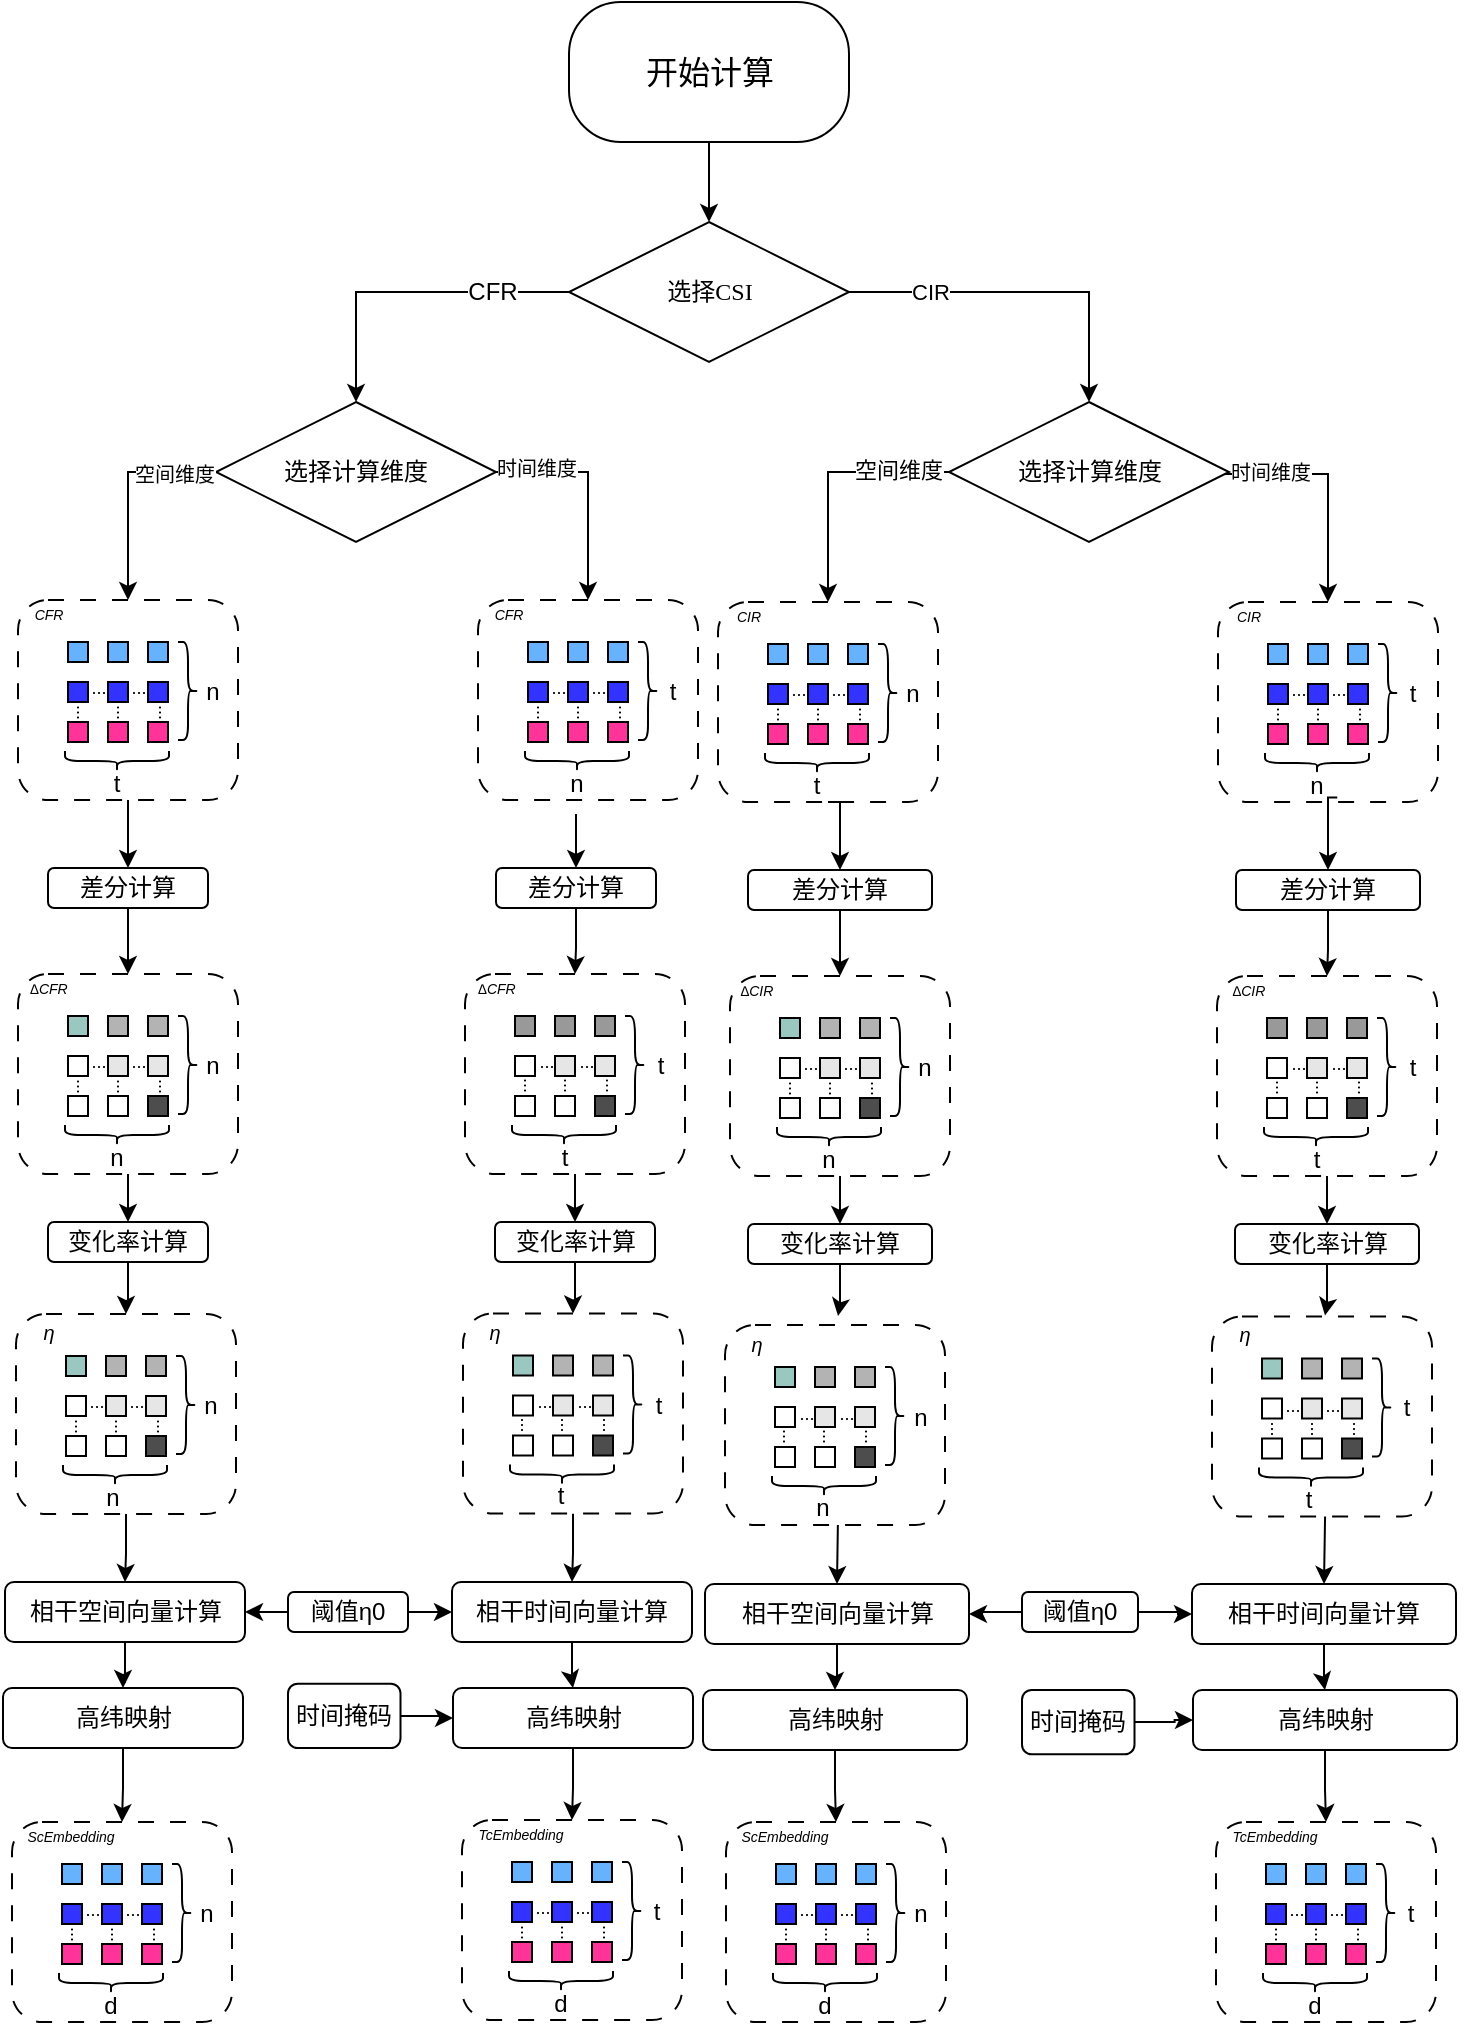 <mxfile version="26.2.13">
  <diagram name="第 1 页" id="lcU_2czYvteqV_V1nli0">
    <mxGraphModel dx="978" dy="687" grid="1" gridSize="10" guides="1" tooltips="1" connect="1" arrows="1" fold="1" page="1" pageScale="1" pageWidth="827" pageHeight="1169" background="none" math="1" shadow="0">
      <root>
        <mxCell id="0" />
        <mxCell id="1" parent="0" />
        <mxCell id="QaPNGxsfcrkvSJTf3kwv-590" style="edgeStyle=orthogonalEdgeStyle;rounded=0;orthogonalLoop=1;jettySize=auto;html=1;entryX=0.5;entryY=0;entryDx=0;entryDy=0;" parent="1" source="sYGuD6vxsQ6LPj47k9vJ-1" target="QaPNGxsfcrkvSJTf3kwv-21" edge="1">
          <mxGeometry relative="1" as="geometry" />
        </mxCell>
        <mxCell id="sYGuD6vxsQ6LPj47k9vJ-1" value="&lt;font style=&quot;font-size: 16px;&quot;&gt;开始计算&lt;/font&gt;" style="rounded=1;whiteSpace=wrap;html=1;shape=label;fontFamily=Times New Roman;arcSize=37;" parent="1" vertex="1">
          <mxGeometry x="340.5" y="50" width="140" height="70" as="geometry" />
        </mxCell>
        <mxCell id="QaPNGxsfcrkvSJTf3kwv-24" style="edgeStyle=orthogonalEdgeStyle;rounded=0;orthogonalLoop=1;jettySize=auto;html=1;entryX=0.5;entryY=0;entryDx=0;entryDy=0;exitX=1;exitY=0.5;exitDx=0;exitDy=0;" parent="1" source="QaPNGxsfcrkvSJTf3kwv-21" target="QaPNGxsfcrkvSJTf3kwv-41" edge="1">
          <mxGeometry relative="1" as="geometry">
            <mxPoint x="560" y="250" as="targetPoint" />
          </mxGeometry>
        </mxCell>
        <mxCell id="QaPNGxsfcrkvSJTf3kwv-43" value="CIR" style="edgeLabel;html=1;align=center;verticalAlign=middle;resizable=0;points=[];" parent="QaPNGxsfcrkvSJTf3kwv-24" vertex="1" connectable="0">
          <mxGeometry x="-0.719" y="-2" relative="1" as="geometry">
            <mxPoint x="16" y="-2" as="offset" />
          </mxGeometry>
        </mxCell>
        <mxCell id="QaPNGxsfcrkvSJTf3kwv-26" style="edgeStyle=orthogonalEdgeStyle;rounded=0;orthogonalLoop=1;jettySize=auto;html=1;entryX=0.5;entryY=0;entryDx=0;entryDy=0;exitX=0;exitY=0.5;exitDx=0;exitDy=0;" parent="1" source="QaPNGxsfcrkvSJTf3kwv-21" target="QaPNGxsfcrkvSJTf3kwv-29" edge="1">
          <mxGeometry relative="1" as="geometry">
            <mxPoint x="200" y="250" as="targetPoint" />
            <mxPoint x="330" y="175" as="sourcePoint" />
          </mxGeometry>
        </mxCell>
        <mxCell id="QaPNGxsfcrkvSJTf3kwv-28" value="&lt;font style=&quot;font-size: 12px;&quot;&gt;CFR&lt;/font&gt;" style="edgeLabel;html=1;align=center;verticalAlign=middle;resizable=0;points=[];" parent="QaPNGxsfcrkvSJTf3kwv-26" vertex="1" connectable="0">
          <mxGeometry x="-0.042" relative="1" as="geometry">
            <mxPoint x="39" as="offset" />
          </mxGeometry>
        </mxCell>
        <mxCell id="QaPNGxsfcrkvSJTf3kwv-21" value="选择CSI" style="rhombus;whiteSpace=wrap;html=1;fontFamily=Times New Roman;" parent="1" vertex="1">
          <mxGeometry x="340.5" y="160" width="140" height="70" as="geometry" />
        </mxCell>
        <mxCell id="QaPNGxsfcrkvSJTf3kwv-32" style="edgeStyle=orthogonalEdgeStyle;rounded=0;orthogonalLoop=1;jettySize=auto;html=1;entryX=0.5;entryY=0;entryDx=0;entryDy=0;exitX=1;exitY=0.5;exitDx=0;exitDy=0;" parent="1" source="QaPNGxsfcrkvSJTf3kwv-29" target="QaPNGxsfcrkvSJTf3kwv-78" edge="1">
          <mxGeometry relative="1" as="geometry">
            <mxPoint x="360" y="350" as="targetPoint" />
          </mxGeometry>
        </mxCell>
        <mxCell id="QaPNGxsfcrkvSJTf3kwv-33" value="&lt;font style=&quot;font-size: 10px;&quot;&gt;时间维度&lt;/font&gt;" style="edgeLabel;html=1;align=center;verticalAlign=middle;resizable=0;points=[];" parent="QaPNGxsfcrkvSJTf3kwv-32" vertex="1" connectable="0">
          <mxGeometry x="-0.638" y="2" relative="1" as="geometry">
            <mxPoint as="offset" />
          </mxGeometry>
        </mxCell>
        <mxCell id="QaPNGxsfcrkvSJTf3kwv-29" value="选择计算维度&lt;span style=&quot;color: rgba(0, 0, 0, 0); font-family: monospace; font-size: 0px; text-align: start; text-wrap-mode: nowrap;&quot;&gt;%3CmxGraphModel%3E%3Croot%3E%3CmxCell%20id%3D%220%22%2F%3E%3CmxCell%20id%3D%221%22%20parent%3D%220%22%2F%3E%3CmxCell%20id%3D%222%22%20value%3D%22%E9%80%89%E6%8B%A9CSI%22%20style%3D%22rhombus%3BwhiteSpace%3Dwrap%3Bhtml%3D1%3BfontFamily%3DTimes%20New%20Roman%3B%22%20vertex%3D%221%22%20parent%3D%221%22%3E%3CmxGeometry%20x%3D%22290%22%20y%3D%22350%22%20width%3D%22140%22%20height%3D%2270%22%20as%3D%22geometry%22%2F%3E%3C%2FmxCell%3E%3C%2Froot%3E%3C%2FmxGraphModel%3E&lt;/span&gt;" style="rhombus;whiteSpace=wrap;html=1;fontFamily=Times New Roman;" parent="1" vertex="1">
          <mxGeometry x="164" y="250" width="140" height="70" as="geometry" />
        </mxCell>
        <mxCell id="QaPNGxsfcrkvSJTf3kwv-37" style="edgeStyle=orthogonalEdgeStyle;rounded=0;orthogonalLoop=1;jettySize=auto;html=1;entryX=0.5;entryY=0;entryDx=0;entryDy=0;" parent="1" target="QaPNGxsfcrkvSJTf3kwv-379" edge="1">
          <mxGeometry relative="1" as="geometry">
            <mxPoint x="680" y="465" as="targetPoint" />
            <mxPoint x="580" y="285" as="sourcePoint" />
            <Array as="points">
              <mxPoint x="580" y="286" />
              <mxPoint x="720" y="286" />
              <mxPoint x="720" y="350" />
            </Array>
          </mxGeometry>
        </mxCell>
        <mxCell id="QaPNGxsfcrkvSJTf3kwv-38" value="&lt;font style=&quot;font-size: 10px;&quot;&gt;时间维度&lt;/font&gt;" style="edgeLabel;html=1;align=center;verticalAlign=middle;resizable=0;points=[];" parent="QaPNGxsfcrkvSJTf3kwv-37" vertex="1" connectable="0">
          <mxGeometry x="-0.638" y="2" relative="1" as="geometry">
            <mxPoint x="75" y="1" as="offset" />
          </mxGeometry>
        </mxCell>
        <mxCell id="QaPNGxsfcrkvSJTf3kwv-547" style="edgeStyle=orthogonalEdgeStyle;rounded=0;orthogonalLoop=1;jettySize=auto;html=1;entryX=0.5;entryY=0;entryDx=0;entryDy=0;exitX=0;exitY=0.5;exitDx=0;exitDy=0;" parent="1" source="QaPNGxsfcrkvSJTf3kwv-41" target="QaPNGxsfcrkvSJTf3kwv-358" edge="1">
          <mxGeometry relative="1" as="geometry" />
        </mxCell>
        <mxCell id="QaPNGxsfcrkvSJTf3kwv-591" value="空间维度" style="edgeLabel;html=1;align=center;verticalAlign=middle;resizable=0;points=[];" parent="QaPNGxsfcrkvSJTf3kwv-547" vertex="1" connectable="0">
          <mxGeometry x="-0.57" y="-1" relative="1" as="geometry">
            <mxPoint x="1" as="offset" />
          </mxGeometry>
        </mxCell>
        <mxCell id="QaPNGxsfcrkvSJTf3kwv-41" value="选择计算维度&lt;span style=&quot;color: rgba(0, 0, 0, 0); font-family: monospace; font-size: 0px; text-align: start; text-wrap-mode: nowrap;&quot;&gt;%3CmxGraphModel%3E%3Croot%3E%3CmxCell%20id%3D%220%22%2F%3E%3CmxCell%20id%3D%221%22%20parent%3D%220%22%2F%3E%3CmxCell%20id%3D%222%22%20value%3D%22%E9%80%89%E6%8B%A9CSI%22%20style%3D%22rhombus%3BwhiteSpace%3Dwrap%3Bhtml%3D1%3BfontFamily%3DTimes%20New%20Roman%3B%22%20vertex%3D%221%22%20parent%3D%221%22%3E%3CmxGeometry%20x%3D%22290%22%20y%3D%22350%22%20width%3D%22140%22%20height%3D%2270%22%20as%3D%22geometry%22%2F%3E%3C%2FmxCell%3E%3C%2Froot%3E%3C%2FmxGraphModel%3E&lt;/span&gt;" style="rhombus;whiteSpace=wrap;html=1;fontFamily=Times New Roman;" parent="1" vertex="1">
          <mxGeometry x="530.5" y="250" width="140" height="70" as="geometry" />
        </mxCell>
        <mxCell id="QaPNGxsfcrkvSJTf3kwv-67" value="" style="edgeStyle=orthogonalEdgeStyle;rounded=0;orthogonalLoop=1;jettySize=auto;html=1;entryX=0.5;entryY=0;entryDx=0;entryDy=0;exitX=0;exitY=0.5;exitDx=0;exitDy=0;" parent="1" source="QaPNGxsfcrkvSJTf3kwv-29" target="QaPNGxsfcrkvSJTf3kwv-63" edge="1">
          <mxGeometry relative="1" as="geometry">
            <mxPoint x="122" y="381" as="targetPoint" />
            <mxPoint x="170" y="285" as="sourcePoint" />
            <Array as="points" />
          </mxGeometry>
        </mxCell>
        <mxCell id="QaPNGxsfcrkvSJTf3kwv-68" value="&lt;font style=&quot;font-size: 10px;&quot;&gt;空间维度&lt;/font&gt;" style="edgeLabel;html=1;align=center;verticalAlign=middle;resizable=0;points=[];" parent="QaPNGxsfcrkvSJTf3kwv-67" vertex="1" connectable="0">
          <mxGeometry x="-0.606" y="1" relative="1" as="geometry">
            <mxPoint as="offset" />
          </mxGeometry>
        </mxCell>
        <mxCell id="QaPNGxsfcrkvSJTf3kwv-76" value="" style="group" parent="1" vertex="1" connectable="0">
          <mxGeometry x="60" y="340" width="117" height="116" as="geometry" />
        </mxCell>
        <mxCell id="QaPNGxsfcrkvSJTf3kwv-63" value="" style="rounded=1;whiteSpace=wrap;html=1;dashed=1;dashPattern=8 8;" parent="QaPNGxsfcrkvSJTf3kwv-76" vertex="1">
          <mxGeometry x="5" y="9" width="110" height="100" as="geometry" />
        </mxCell>
        <mxCell id="QaPNGxsfcrkvSJTf3kwv-44" value="" style="rounded=0;whiteSpace=wrap;html=1;fillColor=#66B2FF;" parent="QaPNGxsfcrkvSJTf3kwv-76" vertex="1">
          <mxGeometry x="30" y="30" width="10" height="10" as="geometry" />
        </mxCell>
        <mxCell id="QaPNGxsfcrkvSJTf3kwv-48" value="" style="rounded=0;whiteSpace=wrap;html=1;fillColor=#66B2FF;" parent="QaPNGxsfcrkvSJTf3kwv-76" vertex="1">
          <mxGeometry x="50" y="30" width="10" height="10" as="geometry" />
        </mxCell>
        <mxCell id="QaPNGxsfcrkvSJTf3kwv-49" value="" style="rounded=0;whiteSpace=wrap;html=1;fillColor=#66B2FF;" parent="QaPNGxsfcrkvSJTf3kwv-76" vertex="1">
          <mxGeometry x="70" y="30" width="10" height="10" as="geometry" />
        </mxCell>
        <mxCell id="QaPNGxsfcrkvSJTf3kwv-50" value="" style="rounded=0;whiteSpace=wrap;html=1;fillColor=#3333FF;" parent="QaPNGxsfcrkvSJTf3kwv-76" vertex="1">
          <mxGeometry x="30" y="50" width="10" height="10" as="geometry" />
        </mxCell>
        <mxCell id="QaPNGxsfcrkvSJTf3kwv-51" value="" style="rounded=0;whiteSpace=wrap;html=1;fillColor=#3333FF;" parent="QaPNGxsfcrkvSJTf3kwv-76" vertex="1">
          <mxGeometry x="50" y="50" width="10" height="10" as="geometry" />
        </mxCell>
        <mxCell id="QaPNGxsfcrkvSJTf3kwv-52" value="" style="rounded=0;whiteSpace=wrap;html=1;fillColor=#3333FF;" parent="QaPNGxsfcrkvSJTf3kwv-76" vertex="1">
          <mxGeometry x="70" y="50" width="10" height="10" as="geometry" />
        </mxCell>
        <mxCell id="QaPNGxsfcrkvSJTf3kwv-53" value="" style="rounded=0;whiteSpace=wrap;html=1;fillColor=#FF3399;" parent="QaPNGxsfcrkvSJTf3kwv-76" vertex="1">
          <mxGeometry x="30" y="70" width="10" height="10" as="geometry" />
        </mxCell>
        <mxCell id="QaPNGxsfcrkvSJTf3kwv-54" value="" style="rounded=0;whiteSpace=wrap;html=1;fillColor=#FF3399;" parent="QaPNGxsfcrkvSJTf3kwv-76" vertex="1">
          <mxGeometry x="50" y="70" width="10" height="10" as="geometry" />
        </mxCell>
        <mxCell id="QaPNGxsfcrkvSJTf3kwv-55" value="" style="rounded=0;whiteSpace=wrap;html=1;fillColor=#FF3399;" parent="QaPNGxsfcrkvSJTf3kwv-76" vertex="1">
          <mxGeometry x="70" y="70" width="10" height="10" as="geometry" />
        </mxCell>
        <mxCell id="QaPNGxsfcrkvSJTf3kwv-57" value="&lt;font style=&quot;font-size: 9px;&quot;&gt;...&lt;/font&gt;" style="text;html=1;align=center;verticalAlign=middle;whiteSpace=wrap;rounded=0;" parent="QaPNGxsfcrkvSJTf3kwv-76" vertex="1">
          <mxGeometry x="38" y="52" width="15" as="geometry" />
        </mxCell>
        <mxCell id="QaPNGxsfcrkvSJTf3kwv-58" value="&lt;font style=&quot;font-size: 9px;&quot;&gt;...&lt;/font&gt;" style="text;html=1;align=center;verticalAlign=middle;whiteSpace=wrap;rounded=0;" parent="QaPNGxsfcrkvSJTf3kwv-76" vertex="1">
          <mxGeometry x="58" y="52" width="15" as="geometry" />
        </mxCell>
        <mxCell id="QaPNGxsfcrkvSJTf3kwv-59" value="&lt;font style=&quot;font-size: 9px;&quot;&gt;...&lt;/font&gt;" style="text;html=1;align=center;verticalAlign=middle;whiteSpace=wrap;rounded=0;rotation=90;" parent="QaPNGxsfcrkvSJTf3kwv-76" vertex="1">
          <mxGeometry x="72" y="65" width="15" as="geometry" />
        </mxCell>
        <mxCell id="QaPNGxsfcrkvSJTf3kwv-61" value="&lt;font style=&quot;font-size: 9px;&quot;&gt;...&lt;/font&gt;" style="text;html=1;align=center;verticalAlign=middle;whiteSpace=wrap;rounded=0;rotation=90;" parent="QaPNGxsfcrkvSJTf3kwv-76" vertex="1">
          <mxGeometry x="51" y="65" width="15" as="geometry" />
        </mxCell>
        <mxCell id="QaPNGxsfcrkvSJTf3kwv-62" value="&lt;font style=&quot;font-size: 9px;&quot;&gt;...&lt;/font&gt;" style="text;html=1;align=center;verticalAlign=middle;whiteSpace=wrap;rounded=0;rotation=90;" parent="QaPNGxsfcrkvSJTf3kwv-76" vertex="1">
          <mxGeometry x="31" y="65" width="15" as="geometry" />
        </mxCell>
        <mxCell id="QaPNGxsfcrkvSJTf3kwv-64" value="&lt;font style=&quot;font-size: 7px;&quot;&gt;&lt;i&gt;CFR&lt;/i&gt;&lt;/font&gt;" style="text;html=1;align=center;verticalAlign=middle;resizable=0;points=[];autosize=1;strokeColor=none;fillColor=none;" parent="QaPNGxsfcrkvSJTf3kwv-76" vertex="1">
          <mxGeometry width="40" height="30" as="geometry" />
        </mxCell>
        <mxCell id="QaPNGxsfcrkvSJTf3kwv-69" value="" style="shape=curlyBracket;whiteSpace=wrap;html=1;rounded=1;flipH=1;labelPosition=right;verticalLabelPosition=middle;align=left;verticalAlign=middle;" parent="QaPNGxsfcrkvSJTf3kwv-76" vertex="1">
          <mxGeometry x="85" y="30" width="10" height="49" as="geometry" />
        </mxCell>
        <mxCell id="QaPNGxsfcrkvSJTf3kwv-70" value="" style="shape=curlyBracket;whiteSpace=wrap;html=1;rounded=1;flipH=1;labelPosition=right;verticalLabelPosition=middle;align=left;verticalAlign=middle;rotation=90;size=0.5;" parent="QaPNGxsfcrkvSJTf3kwv-76" vertex="1">
          <mxGeometry x="49.5" y="63.5" width="10" height="52" as="geometry" />
        </mxCell>
        <mxCell id="QaPNGxsfcrkvSJTf3kwv-74" value="n" style="text;html=1;align=center;verticalAlign=middle;resizable=0;points=[];autosize=1;strokeColor=none;fillColor=none;" parent="QaPNGxsfcrkvSJTf3kwv-76" vertex="1">
          <mxGeometry x="87" y="40" width="30" height="30" as="geometry" />
        </mxCell>
        <mxCell id="QaPNGxsfcrkvSJTf3kwv-75" value="t" style="text;html=1;align=center;verticalAlign=middle;resizable=0;points=[];autosize=1;strokeColor=none;fillColor=none;" parent="QaPNGxsfcrkvSJTf3kwv-76" vertex="1">
          <mxGeometry x="39" y="86" width="30" height="30" as="geometry" />
        </mxCell>
        <mxCell id="QaPNGxsfcrkvSJTf3kwv-77" value="" style="group" parent="1" vertex="1" connectable="0">
          <mxGeometry x="290" y="340" width="117" height="116" as="geometry" />
        </mxCell>
        <mxCell id="QaPNGxsfcrkvSJTf3kwv-78" value="" style="rounded=1;whiteSpace=wrap;html=1;dashed=1;dashPattern=8 8;" parent="QaPNGxsfcrkvSJTf3kwv-77" vertex="1">
          <mxGeometry x="5" y="9" width="110" height="100" as="geometry" />
        </mxCell>
        <mxCell id="QaPNGxsfcrkvSJTf3kwv-79" value="" style="rounded=0;whiteSpace=wrap;html=1;fillColor=#66B2FF;" parent="QaPNGxsfcrkvSJTf3kwv-77" vertex="1">
          <mxGeometry x="30" y="30" width="10" height="10" as="geometry" />
        </mxCell>
        <mxCell id="QaPNGxsfcrkvSJTf3kwv-80" value="" style="rounded=0;whiteSpace=wrap;html=1;fillColor=#66B2FF;" parent="QaPNGxsfcrkvSJTf3kwv-77" vertex="1">
          <mxGeometry x="50" y="30" width="10" height="10" as="geometry" />
        </mxCell>
        <mxCell id="QaPNGxsfcrkvSJTf3kwv-81" value="" style="rounded=0;whiteSpace=wrap;html=1;fillColor=#66B2FF;" parent="QaPNGxsfcrkvSJTf3kwv-77" vertex="1">
          <mxGeometry x="70" y="30" width="10" height="10" as="geometry" />
        </mxCell>
        <mxCell id="QaPNGxsfcrkvSJTf3kwv-82" value="" style="rounded=0;whiteSpace=wrap;html=1;fillColor=#3333FF;" parent="QaPNGxsfcrkvSJTf3kwv-77" vertex="1">
          <mxGeometry x="30" y="50" width="10" height="10" as="geometry" />
        </mxCell>
        <mxCell id="QaPNGxsfcrkvSJTf3kwv-83" value="" style="rounded=0;whiteSpace=wrap;html=1;fillColor=#3333FF;" parent="QaPNGxsfcrkvSJTf3kwv-77" vertex="1">
          <mxGeometry x="50" y="50" width="10" height="10" as="geometry" />
        </mxCell>
        <mxCell id="QaPNGxsfcrkvSJTf3kwv-84" value="" style="rounded=0;whiteSpace=wrap;html=1;fillColor=#3333FF;" parent="QaPNGxsfcrkvSJTf3kwv-77" vertex="1">
          <mxGeometry x="70" y="50" width="10" height="10" as="geometry" />
        </mxCell>
        <mxCell id="QaPNGxsfcrkvSJTf3kwv-85" value="" style="rounded=0;whiteSpace=wrap;html=1;fillColor=#FF3399;" parent="QaPNGxsfcrkvSJTf3kwv-77" vertex="1">
          <mxGeometry x="30" y="70" width="10" height="10" as="geometry" />
        </mxCell>
        <mxCell id="QaPNGxsfcrkvSJTf3kwv-86" value="" style="rounded=0;whiteSpace=wrap;html=1;fillColor=#FF3399;" parent="QaPNGxsfcrkvSJTf3kwv-77" vertex="1">
          <mxGeometry x="50" y="70" width="10" height="10" as="geometry" />
        </mxCell>
        <mxCell id="QaPNGxsfcrkvSJTf3kwv-87" value="" style="rounded=0;whiteSpace=wrap;html=1;fillColor=#FF3399;" parent="QaPNGxsfcrkvSJTf3kwv-77" vertex="1">
          <mxGeometry x="70" y="70" width="10" height="10" as="geometry" />
        </mxCell>
        <mxCell id="QaPNGxsfcrkvSJTf3kwv-88" value="&lt;font style=&quot;font-size: 9px;&quot;&gt;...&lt;/font&gt;" style="text;html=1;align=center;verticalAlign=middle;whiteSpace=wrap;rounded=0;" parent="QaPNGxsfcrkvSJTf3kwv-77" vertex="1">
          <mxGeometry x="38" y="52" width="15" as="geometry" />
        </mxCell>
        <mxCell id="QaPNGxsfcrkvSJTf3kwv-89" value="&lt;font style=&quot;font-size: 9px;&quot;&gt;...&lt;/font&gt;" style="text;html=1;align=center;verticalAlign=middle;whiteSpace=wrap;rounded=0;" parent="QaPNGxsfcrkvSJTf3kwv-77" vertex="1">
          <mxGeometry x="58" y="52" width="15" as="geometry" />
        </mxCell>
        <mxCell id="QaPNGxsfcrkvSJTf3kwv-90" value="&lt;font style=&quot;font-size: 9px;&quot;&gt;...&lt;/font&gt;" style="text;html=1;align=center;verticalAlign=middle;whiteSpace=wrap;rounded=0;rotation=90;" parent="QaPNGxsfcrkvSJTf3kwv-77" vertex="1">
          <mxGeometry x="72" y="65" width="15" as="geometry" />
        </mxCell>
        <mxCell id="QaPNGxsfcrkvSJTf3kwv-91" value="&lt;font style=&quot;font-size: 9px;&quot;&gt;...&lt;/font&gt;" style="text;html=1;align=center;verticalAlign=middle;whiteSpace=wrap;rounded=0;rotation=90;" parent="QaPNGxsfcrkvSJTf3kwv-77" vertex="1">
          <mxGeometry x="51" y="65" width="15" as="geometry" />
        </mxCell>
        <mxCell id="QaPNGxsfcrkvSJTf3kwv-92" value="&lt;font style=&quot;font-size: 9px;&quot;&gt;...&lt;/font&gt;" style="text;html=1;align=center;verticalAlign=middle;whiteSpace=wrap;rounded=0;rotation=90;" parent="QaPNGxsfcrkvSJTf3kwv-77" vertex="1">
          <mxGeometry x="31" y="65" width="15" as="geometry" />
        </mxCell>
        <mxCell id="QaPNGxsfcrkvSJTf3kwv-93" value="&lt;font style=&quot;font-size: 7px;&quot;&gt;&lt;i&gt;CFR&lt;/i&gt;&lt;/font&gt;" style="text;html=1;align=center;verticalAlign=middle;resizable=0;points=[];autosize=1;strokeColor=none;fillColor=none;" parent="QaPNGxsfcrkvSJTf3kwv-77" vertex="1">
          <mxGeometry width="40" height="30" as="geometry" />
        </mxCell>
        <mxCell id="QaPNGxsfcrkvSJTf3kwv-94" value="" style="shape=curlyBracket;whiteSpace=wrap;html=1;rounded=1;flipH=1;labelPosition=right;verticalLabelPosition=middle;align=left;verticalAlign=middle;" parent="QaPNGxsfcrkvSJTf3kwv-77" vertex="1">
          <mxGeometry x="85" y="30" width="10" height="49" as="geometry" />
        </mxCell>
        <mxCell id="QaPNGxsfcrkvSJTf3kwv-95" value="" style="shape=curlyBracket;whiteSpace=wrap;html=1;rounded=1;flipH=1;labelPosition=right;verticalLabelPosition=middle;align=left;verticalAlign=middle;rotation=90;size=0.5;" parent="QaPNGxsfcrkvSJTf3kwv-77" vertex="1">
          <mxGeometry x="49.5" y="63.5" width="10" height="52" as="geometry" />
        </mxCell>
        <mxCell id="QaPNGxsfcrkvSJTf3kwv-96" value="t" style="text;html=1;align=center;verticalAlign=middle;resizable=0;points=[];autosize=1;strokeColor=none;fillColor=none;" parent="QaPNGxsfcrkvSJTf3kwv-77" vertex="1">
          <mxGeometry x="87" y="40" width="30" height="30" as="geometry" />
        </mxCell>
        <mxCell id="QaPNGxsfcrkvSJTf3kwv-97" value="n" style="text;html=1;align=center;verticalAlign=middle;resizable=0;points=[];autosize=1;strokeColor=none;fillColor=none;" parent="QaPNGxsfcrkvSJTf3kwv-77" vertex="1">
          <mxGeometry x="39" y="86" width="30" height="30" as="geometry" />
        </mxCell>
        <mxCell id="QaPNGxsfcrkvSJTf3kwv-102" value="" style="group" parent="1" vertex="1" connectable="0">
          <mxGeometry x="60" y="527" width="117" height="116" as="geometry" />
        </mxCell>
        <mxCell id="QaPNGxsfcrkvSJTf3kwv-103" value="" style="rounded=1;whiteSpace=wrap;html=1;dashed=1;dashPattern=8 8;" parent="QaPNGxsfcrkvSJTf3kwv-102" vertex="1">
          <mxGeometry x="5" y="9" width="110" height="100" as="geometry" />
        </mxCell>
        <mxCell id="QaPNGxsfcrkvSJTf3kwv-104" value="" style="rounded=0;whiteSpace=wrap;html=1;fillColor=#9AC7BF;" parent="QaPNGxsfcrkvSJTf3kwv-102" vertex="1">
          <mxGeometry x="30" y="30" width="10" height="10" as="geometry" />
        </mxCell>
        <mxCell id="QaPNGxsfcrkvSJTf3kwv-105" value="" style="rounded=0;whiteSpace=wrap;html=1;fillColor=#B3B3B3;" parent="QaPNGxsfcrkvSJTf3kwv-102" vertex="1">
          <mxGeometry x="50" y="30" width="10" height="10" as="geometry" />
        </mxCell>
        <mxCell id="QaPNGxsfcrkvSJTf3kwv-106" value="" style="rounded=0;whiteSpace=wrap;html=1;fillColor=#B3B3B3;" parent="QaPNGxsfcrkvSJTf3kwv-102" vertex="1">
          <mxGeometry x="70" y="30" width="10" height="10" as="geometry" />
        </mxCell>
        <mxCell id="QaPNGxsfcrkvSJTf3kwv-107" value="" style="rounded=0;whiteSpace=wrap;html=1;fillColor=#FFFFFF;" parent="QaPNGxsfcrkvSJTf3kwv-102" vertex="1">
          <mxGeometry x="30" y="50" width="10" height="10" as="geometry" />
        </mxCell>
        <mxCell id="QaPNGxsfcrkvSJTf3kwv-108" value="" style="rounded=0;whiteSpace=wrap;html=1;fillColor=#E6E6E6;" parent="QaPNGxsfcrkvSJTf3kwv-102" vertex="1">
          <mxGeometry x="50" y="50" width="10" height="10" as="geometry" />
        </mxCell>
        <mxCell id="QaPNGxsfcrkvSJTf3kwv-109" value="" style="rounded=0;whiteSpace=wrap;html=1;fillColor=#E6E6E6;" parent="QaPNGxsfcrkvSJTf3kwv-102" vertex="1">
          <mxGeometry x="70" y="50" width="10" height="10" as="geometry" />
        </mxCell>
        <mxCell id="QaPNGxsfcrkvSJTf3kwv-110" value="" style="rounded=0;whiteSpace=wrap;html=1;fillColor=#FFFFFF;" parent="QaPNGxsfcrkvSJTf3kwv-102" vertex="1">
          <mxGeometry x="30" y="70" width="10" height="10" as="geometry" />
        </mxCell>
        <mxCell id="QaPNGxsfcrkvSJTf3kwv-111" value="" style="rounded=0;whiteSpace=wrap;html=1;fillColor=#FFFFFF;" parent="QaPNGxsfcrkvSJTf3kwv-102" vertex="1">
          <mxGeometry x="50" y="70" width="10" height="10" as="geometry" />
        </mxCell>
        <mxCell id="QaPNGxsfcrkvSJTf3kwv-112" value="" style="rounded=0;whiteSpace=wrap;html=1;fillColor=#4D4D4D;" parent="QaPNGxsfcrkvSJTf3kwv-102" vertex="1">
          <mxGeometry x="70" y="70" width="10" height="10" as="geometry" />
        </mxCell>
        <mxCell id="QaPNGxsfcrkvSJTf3kwv-113" value="&lt;font style=&quot;font-size: 9px;&quot;&gt;...&lt;/font&gt;" style="text;html=1;align=center;verticalAlign=middle;whiteSpace=wrap;rounded=0;" parent="QaPNGxsfcrkvSJTf3kwv-102" vertex="1">
          <mxGeometry x="38" y="52" width="15" as="geometry" />
        </mxCell>
        <mxCell id="QaPNGxsfcrkvSJTf3kwv-114" value="&lt;font style=&quot;font-size: 9px;&quot;&gt;...&lt;/font&gt;" style="text;html=1;align=center;verticalAlign=middle;whiteSpace=wrap;rounded=0;" parent="QaPNGxsfcrkvSJTf3kwv-102" vertex="1">
          <mxGeometry x="58" y="52" width="15" as="geometry" />
        </mxCell>
        <mxCell id="QaPNGxsfcrkvSJTf3kwv-115" value="&lt;font style=&quot;font-size: 9px;&quot;&gt;...&lt;/font&gt;" style="text;html=1;align=center;verticalAlign=middle;whiteSpace=wrap;rounded=0;rotation=90;" parent="QaPNGxsfcrkvSJTf3kwv-102" vertex="1">
          <mxGeometry x="72" y="65" width="15" as="geometry" />
        </mxCell>
        <mxCell id="QaPNGxsfcrkvSJTf3kwv-116" value="&lt;font style=&quot;font-size: 9px;&quot;&gt;...&lt;/font&gt;" style="text;html=1;align=center;verticalAlign=middle;whiteSpace=wrap;rounded=0;rotation=90;" parent="QaPNGxsfcrkvSJTf3kwv-102" vertex="1">
          <mxGeometry x="51" y="65" width="15" as="geometry" />
        </mxCell>
        <mxCell id="QaPNGxsfcrkvSJTf3kwv-117" value="&lt;font style=&quot;font-size: 9px;&quot;&gt;...&lt;/font&gt;" style="text;html=1;align=center;verticalAlign=middle;whiteSpace=wrap;rounded=0;rotation=90;" parent="QaPNGxsfcrkvSJTf3kwv-102" vertex="1">
          <mxGeometry x="31" y="65" width="15" as="geometry" />
        </mxCell>
        <mxCell id="QaPNGxsfcrkvSJTf3kwv-118" value="&lt;i style=&quot;font-size: 7px;&quot;&gt;∆CFR&lt;/i&gt;" style="text;html=1;align=center;verticalAlign=middle;resizable=0;points=[];autosize=1;strokeColor=none;fillColor=none;" parent="QaPNGxsfcrkvSJTf3kwv-102" vertex="1">
          <mxGeometry width="40" height="30" as="geometry" />
        </mxCell>
        <mxCell id="QaPNGxsfcrkvSJTf3kwv-119" value="" style="shape=curlyBracket;whiteSpace=wrap;html=1;rounded=1;flipH=1;labelPosition=right;verticalLabelPosition=middle;align=left;verticalAlign=middle;" parent="QaPNGxsfcrkvSJTf3kwv-102" vertex="1">
          <mxGeometry x="85" y="30" width="10" height="49" as="geometry" />
        </mxCell>
        <mxCell id="QaPNGxsfcrkvSJTf3kwv-120" value="" style="shape=curlyBracket;whiteSpace=wrap;html=1;rounded=1;flipH=1;labelPosition=right;verticalLabelPosition=middle;align=left;verticalAlign=middle;rotation=90;size=0.5;" parent="QaPNGxsfcrkvSJTf3kwv-102" vertex="1">
          <mxGeometry x="49.5" y="63.5" width="10" height="52" as="geometry" />
        </mxCell>
        <mxCell id="QaPNGxsfcrkvSJTf3kwv-121" value="n" style="text;html=1;align=center;verticalAlign=middle;resizable=0;points=[];autosize=1;strokeColor=none;fillColor=none;" parent="QaPNGxsfcrkvSJTf3kwv-102" vertex="1">
          <mxGeometry x="87" y="40" width="30" height="30" as="geometry" />
        </mxCell>
        <mxCell id="QaPNGxsfcrkvSJTf3kwv-123" value="n" style="text;html=1;align=center;verticalAlign=middle;resizable=0;points=[];autosize=1;strokeColor=none;fillColor=none;" parent="QaPNGxsfcrkvSJTf3kwv-102" vertex="1">
          <mxGeometry x="39" y="86" width="30" height="30" as="geometry" />
        </mxCell>
        <mxCell id="QaPNGxsfcrkvSJTf3kwv-99" style="edgeStyle=orthogonalEdgeStyle;rounded=0;orthogonalLoop=1;jettySize=auto;html=1;entryX=0.5;entryY=0;entryDx=0;entryDy=0;exitX=0.5;exitY=1;exitDx=0;exitDy=0;" parent="1" source="QaPNGxsfcrkvSJTf3kwv-63" target="QaPNGxsfcrkvSJTf3kwv-125" edge="1">
          <mxGeometry relative="1" as="geometry">
            <mxPoint x="114" y="520" as="targetPoint" />
          </mxGeometry>
        </mxCell>
        <mxCell id="QaPNGxsfcrkvSJTf3kwv-126" style="edgeStyle=orthogonalEdgeStyle;rounded=0;orthogonalLoop=1;jettySize=auto;html=1;entryX=0.5;entryY=0;entryDx=0;entryDy=0;" parent="1" source="QaPNGxsfcrkvSJTf3kwv-125" target="QaPNGxsfcrkvSJTf3kwv-103" edge="1">
          <mxGeometry relative="1" as="geometry" />
        </mxCell>
        <mxCell id="QaPNGxsfcrkvSJTf3kwv-125" value="差分计算" style="rounded=1;whiteSpace=wrap;html=1;" parent="1" vertex="1">
          <mxGeometry x="80" y="483" width="80" height="20" as="geometry" />
        </mxCell>
        <mxCell id="QaPNGxsfcrkvSJTf3kwv-151" style="edgeStyle=orthogonalEdgeStyle;rounded=0;orthogonalLoop=1;jettySize=auto;html=1;entryX=0.5;entryY=0;entryDx=0;entryDy=0;" parent="1" source="QaPNGxsfcrkvSJTf3kwv-127" target="QaPNGxsfcrkvSJTf3kwv-130" edge="1">
          <mxGeometry relative="1" as="geometry" />
        </mxCell>
        <mxCell id="QaPNGxsfcrkvSJTf3kwv-127" value="差分计算" style="rounded=1;whiteSpace=wrap;html=1;" parent="1" vertex="1">
          <mxGeometry x="304" y="483" width="80" height="20" as="geometry" />
        </mxCell>
        <mxCell id="QaPNGxsfcrkvSJTf3kwv-98" style="edgeStyle=orthogonalEdgeStyle;rounded=0;orthogonalLoop=1;jettySize=auto;html=1;entryX=0.5;entryY=0;entryDx=0;entryDy=0;" parent="1" source="QaPNGxsfcrkvSJTf3kwv-97" target="QaPNGxsfcrkvSJTf3kwv-127" edge="1">
          <mxGeometry relative="1" as="geometry">
            <mxPoint x="344" y="510" as="targetPoint" />
          </mxGeometry>
        </mxCell>
        <mxCell id="QaPNGxsfcrkvSJTf3kwv-129" value="" style="group" parent="1" vertex="1" connectable="0">
          <mxGeometry x="283.5" y="527" width="117" height="116" as="geometry" />
        </mxCell>
        <mxCell id="QaPNGxsfcrkvSJTf3kwv-130" value="" style="rounded=1;whiteSpace=wrap;html=1;dashed=1;dashPattern=8 8;" parent="QaPNGxsfcrkvSJTf3kwv-129" vertex="1">
          <mxGeometry x="5" y="9" width="110" height="100" as="geometry" />
        </mxCell>
        <mxCell id="QaPNGxsfcrkvSJTf3kwv-131" value="" style="rounded=0;whiteSpace=wrap;html=1;fillColor=#999999;" parent="QaPNGxsfcrkvSJTf3kwv-129" vertex="1">
          <mxGeometry x="30" y="30" width="10" height="10" as="geometry" />
        </mxCell>
        <mxCell id="QaPNGxsfcrkvSJTf3kwv-132" value="" style="rounded=0;whiteSpace=wrap;html=1;fillColor=#999999;" parent="QaPNGxsfcrkvSJTf3kwv-129" vertex="1">
          <mxGeometry x="50" y="30" width="10" height="10" as="geometry" />
        </mxCell>
        <mxCell id="QaPNGxsfcrkvSJTf3kwv-133" value="" style="rounded=0;whiteSpace=wrap;html=1;fillColor=#999999;" parent="QaPNGxsfcrkvSJTf3kwv-129" vertex="1">
          <mxGeometry x="70" y="30" width="10" height="10" as="geometry" />
        </mxCell>
        <mxCell id="QaPNGxsfcrkvSJTf3kwv-134" value="" style="rounded=0;whiteSpace=wrap;html=1;fillColor=#FFFFFF;" parent="QaPNGxsfcrkvSJTf3kwv-129" vertex="1">
          <mxGeometry x="30" y="50" width="10" height="10" as="geometry" />
        </mxCell>
        <mxCell id="QaPNGxsfcrkvSJTf3kwv-135" value="" style="rounded=0;whiteSpace=wrap;html=1;fillColor=#E6E6E6;" parent="QaPNGxsfcrkvSJTf3kwv-129" vertex="1">
          <mxGeometry x="50" y="50" width="10" height="10" as="geometry" />
        </mxCell>
        <mxCell id="QaPNGxsfcrkvSJTf3kwv-136" value="" style="rounded=0;whiteSpace=wrap;html=1;fillColor=#E6E6E6;gradientColor=none;" parent="QaPNGxsfcrkvSJTf3kwv-129" vertex="1">
          <mxGeometry x="70" y="50" width="10" height="10" as="geometry" />
        </mxCell>
        <mxCell id="QaPNGxsfcrkvSJTf3kwv-137" value="" style="rounded=0;whiteSpace=wrap;html=1;fillColor=#FFFFFF;" parent="QaPNGxsfcrkvSJTf3kwv-129" vertex="1">
          <mxGeometry x="30" y="70" width="10" height="10" as="geometry" />
        </mxCell>
        <mxCell id="QaPNGxsfcrkvSJTf3kwv-138" value="" style="rounded=0;whiteSpace=wrap;html=1;fillColor=#FFFFFF;" parent="QaPNGxsfcrkvSJTf3kwv-129" vertex="1">
          <mxGeometry x="50" y="70" width="10" height="10" as="geometry" />
        </mxCell>
        <mxCell id="QaPNGxsfcrkvSJTf3kwv-139" value="" style="rounded=0;whiteSpace=wrap;html=1;fillColor=#4D4D4D;" parent="QaPNGxsfcrkvSJTf3kwv-129" vertex="1">
          <mxGeometry x="70" y="70" width="10" height="10" as="geometry" />
        </mxCell>
        <mxCell id="QaPNGxsfcrkvSJTf3kwv-140" value="&lt;font style=&quot;font-size: 9px;&quot;&gt;...&lt;/font&gt;" style="text;html=1;align=center;verticalAlign=middle;whiteSpace=wrap;rounded=0;" parent="QaPNGxsfcrkvSJTf3kwv-129" vertex="1">
          <mxGeometry x="38" y="52" width="15" as="geometry" />
        </mxCell>
        <mxCell id="QaPNGxsfcrkvSJTf3kwv-141" value="&lt;font style=&quot;font-size: 9px;&quot;&gt;...&lt;/font&gt;" style="text;html=1;align=center;verticalAlign=middle;whiteSpace=wrap;rounded=0;" parent="QaPNGxsfcrkvSJTf3kwv-129" vertex="1">
          <mxGeometry x="58" y="52" width="15" as="geometry" />
        </mxCell>
        <mxCell id="QaPNGxsfcrkvSJTf3kwv-142" value="&lt;font style=&quot;font-size: 9px;&quot;&gt;...&lt;/font&gt;" style="text;html=1;align=center;verticalAlign=middle;whiteSpace=wrap;rounded=0;rotation=90;" parent="QaPNGxsfcrkvSJTf3kwv-129" vertex="1">
          <mxGeometry x="72" y="65" width="15" as="geometry" />
        </mxCell>
        <mxCell id="QaPNGxsfcrkvSJTf3kwv-143" value="&lt;font style=&quot;font-size: 9px;&quot;&gt;...&lt;/font&gt;" style="text;html=1;align=center;verticalAlign=middle;whiteSpace=wrap;rounded=0;rotation=90;" parent="QaPNGxsfcrkvSJTf3kwv-129" vertex="1">
          <mxGeometry x="51" y="65" width="15" as="geometry" />
        </mxCell>
        <mxCell id="QaPNGxsfcrkvSJTf3kwv-144" value="&lt;font style=&quot;font-size: 9px;&quot;&gt;...&lt;/font&gt;" style="text;html=1;align=center;verticalAlign=middle;whiteSpace=wrap;rounded=0;rotation=90;" parent="QaPNGxsfcrkvSJTf3kwv-129" vertex="1">
          <mxGeometry x="31" y="65" width="15" as="geometry" />
        </mxCell>
        <mxCell id="QaPNGxsfcrkvSJTf3kwv-145" value="&lt;font style=&quot;font-size: 7px;&quot;&gt;&lt;i&gt;∆CFR&lt;/i&gt;&lt;/font&gt;" style="text;html=1;align=center;verticalAlign=middle;resizable=0;points=[];autosize=1;strokeColor=none;fillColor=none;" parent="QaPNGxsfcrkvSJTf3kwv-129" vertex="1">
          <mxGeometry width="40" height="30" as="geometry" />
        </mxCell>
        <mxCell id="QaPNGxsfcrkvSJTf3kwv-146" value="" style="shape=curlyBracket;whiteSpace=wrap;html=1;rounded=1;flipH=1;labelPosition=right;verticalLabelPosition=middle;align=left;verticalAlign=middle;" parent="QaPNGxsfcrkvSJTf3kwv-129" vertex="1">
          <mxGeometry x="85" y="30" width="10" height="49" as="geometry" />
        </mxCell>
        <mxCell id="QaPNGxsfcrkvSJTf3kwv-147" value="" style="shape=curlyBracket;whiteSpace=wrap;html=1;rounded=1;flipH=1;labelPosition=right;verticalLabelPosition=middle;align=left;verticalAlign=middle;rotation=90;size=0.5;" parent="QaPNGxsfcrkvSJTf3kwv-129" vertex="1">
          <mxGeometry x="49.5" y="63.5" width="10" height="52" as="geometry" />
        </mxCell>
        <mxCell id="QaPNGxsfcrkvSJTf3kwv-148" value="t" style="text;html=1;align=center;verticalAlign=middle;resizable=0;points=[];autosize=1;strokeColor=none;fillColor=none;" parent="QaPNGxsfcrkvSJTf3kwv-129" vertex="1">
          <mxGeometry x="87" y="40" width="30" height="30" as="geometry" />
        </mxCell>
        <mxCell id="QaPNGxsfcrkvSJTf3kwv-150" value="t" style="text;html=1;align=center;verticalAlign=middle;resizable=0;points=[];autosize=1;strokeColor=none;fillColor=none;" parent="QaPNGxsfcrkvSJTf3kwv-129" vertex="1">
          <mxGeometry x="39" y="86" width="30" height="30" as="geometry" />
        </mxCell>
        <mxCell id="QaPNGxsfcrkvSJTf3kwv-278" style="edgeStyle=orthogonalEdgeStyle;rounded=0;orthogonalLoop=1;jettySize=auto;html=1;entryX=0.5;entryY=0;entryDx=0;entryDy=0;" parent="1" source="QaPNGxsfcrkvSJTf3kwv-154" target="QaPNGxsfcrkvSJTf3kwv-216" edge="1">
          <mxGeometry relative="1" as="geometry" />
        </mxCell>
        <mxCell id="QaPNGxsfcrkvSJTf3kwv-154" value="变化率计算&lt;span style=&quot;color: rgba(0, 0, 0, 0); font-family: monospace; font-size: 0px; text-align: start; text-wrap-mode: nowrap;&quot;&gt;%3CmxGraphModel%3E%3Croot%3E%3CmxCell%20id%3D%220%22%2F%3E%3CmxCell%20id%3D%221%22%20parent%3D%220%22%2F%3E%3CmxCell%20id%3D%222%22%20value%3D%22%E5%B7%AE%E5%88%86%E8%AE%A1%E7%AE%97%22%20style%3D%22rounded%3D1%3BwhiteSpace%3Dwrap%3Bhtml%3D1%3B%22%20vertex%3D%221%22%20parent%3D%221%22%3E%3CmxGeometry%20x%3D%22304%22%20y%3D%22483%22%20width%3D%2280%22%20height%3D%2220%22%20as%3D%22geometry%22%2F%3E%3C%2FmxCell%3E%3C%2Froot%3E%3C%2FmxGraphModel%3E&lt;/span&gt;" style="rounded=1;whiteSpace=wrap;html=1;" parent="1" vertex="1">
          <mxGeometry x="80" y="660" width="80" height="20" as="geometry" />
        </mxCell>
        <mxCell id="QaPNGxsfcrkvSJTf3kwv-279" style="edgeStyle=orthogonalEdgeStyle;rounded=0;orthogonalLoop=1;jettySize=auto;html=1;entryX=0.5;entryY=0;entryDx=0;entryDy=0;" parent="1" source="QaPNGxsfcrkvSJTf3kwv-155" target="QaPNGxsfcrkvSJTf3kwv-257" edge="1">
          <mxGeometry relative="1" as="geometry" />
        </mxCell>
        <mxCell id="QaPNGxsfcrkvSJTf3kwv-155" value="变化率计算&lt;span style=&quot;color: rgba(0, 0, 0, 0); font-family: monospace; font-size: 0px; text-align: start; text-wrap-mode: nowrap;&quot;&gt;%3CmxGraphModel%3E%3Croot%3E%3CmxCell%20id%3D%220%22%2F%3E%3CmxCell%20id%3D%221%22%20parent%3D%220%22%2F%3E%3CmxCell%20id%3D%222%22%20value%3D%22%E5%B7%AE%E5%88%86%E8%AE%A1%E7%AE%97%22%20style%3D%22rounded%3D1%3BwhiteSpace%3Dwrap%3Bhtml%3D1%3B%22%20vertex%3D%221%22%20parent%3D%221%22%3E%3CmxGeometry%20x%3D%22304%22%20y%3D%22483%22%20width%3D%2280%22%20height%3D%2220%22%20as%3D%22geometry%22%2F%3E%3C%2FmxCell%3E%3C%2Froot%3E%3C%2FmxGraphModel%3E&lt;/span&gt;" style="rounded=1;whiteSpace=wrap;html=1;" parent="1" vertex="1">
          <mxGeometry x="303.5" y="660" width="80" height="20" as="geometry" />
        </mxCell>
        <mxCell id="QaPNGxsfcrkvSJTf3kwv-153" style="edgeStyle=orthogonalEdgeStyle;rounded=0;orthogonalLoop=1;jettySize=auto;html=1;entryX=0.5;entryY=0;entryDx=0;entryDy=0;" parent="1" source="QaPNGxsfcrkvSJTf3kwv-103" target="QaPNGxsfcrkvSJTf3kwv-154" edge="1">
          <mxGeometry relative="1" as="geometry">
            <mxPoint x="120" y="670" as="targetPoint" />
          </mxGeometry>
        </mxCell>
        <mxCell id="QaPNGxsfcrkvSJTf3kwv-152" style="edgeStyle=orthogonalEdgeStyle;rounded=0;orthogonalLoop=1;jettySize=auto;html=1;entryX=0.5;entryY=0;entryDx=0;entryDy=0;" parent="1" source="QaPNGxsfcrkvSJTf3kwv-130" target="QaPNGxsfcrkvSJTf3kwv-155" edge="1">
          <mxGeometry relative="1" as="geometry">
            <mxPoint x="343.5" y="670" as="targetPoint" />
          </mxGeometry>
        </mxCell>
        <mxCell id="QaPNGxsfcrkvSJTf3kwv-282" style="edgeStyle=orthogonalEdgeStyle;rounded=0;orthogonalLoop=1;jettySize=auto;html=1;entryX=0.5;entryY=0;entryDx=0;entryDy=0;" parent="1" source="QaPNGxsfcrkvSJTf3kwv-216" target="QaPNGxsfcrkvSJTf3kwv-280" edge="1">
          <mxGeometry relative="1" as="geometry" />
        </mxCell>
        <mxCell id="QaPNGxsfcrkvSJTf3kwv-216" value="" style="rounded=1;whiteSpace=wrap;html=1;dashed=1;dashPattern=8 8;" parent="1" vertex="1">
          <mxGeometry x="64" y="706" width="110" height="100" as="geometry" />
        </mxCell>
        <mxCell id="QaPNGxsfcrkvSJTf3kwv-217" value="" style="rounded=0;whiteSpace=wrap;html=1;fillColor=#9AC7BF;" parent="1" vertex="1">
          <mxGeometry x="89" y="727" width="10" height="10" as="geometry" />
        </mxCell>
        <mxCell id="QaPNGxsfcrkvSJTf3kwv-218" value="" style="rounded=0;whiteSpace=wrap;html=1;fillColor=#B3B3B3;" parent="1" vertex="1">
          <mxGeometry x="109" y="727" width="10" height="10" as="geometry" />
        </mxCell>
        <mxCell id="QaPNGxsfcrkvSJTf3kwv-219" value="" style="rounded=0;whiteSpace=wrap;html=1;fillColor=#B3B3B3;" parent="1" vertex="1">
          <mxGeometry x="129" y="727" width="10" height="10" as="geometry" />
        </mxCell>
        <mxCell id="QaPNGxsfcrkvSJTf3kwv-220" value="" style="rounded=0;whiteSpace=wrap;html=1;fillColor=#FFFFFF;" parent="1" vertex="1">
          <mxGeometry x="89" y="747" width="10" height="10" as="geometry" />
        </mxCell>
        <mxCell id="QaPNGxsfcrkvSJTf3kwv-221" value="" style="rounded=0;whiteSpace=wrap;html=1;fillColor=#E6E6E6;" parent="1" vertex="1">
          <mxGeometry x="109" y="747" width="10" height="10" as="geometry" />
        </mxCell>
        <mxCell id="QaPNGxsfcrkvSJTf3kwv-222" value="" style="rounded=0;whiteSpace=wrap;html=1;fillColor=#E6E6E6;" parent="1" vertex="1">
          <mxGeometry x="129" y="747" width="10" height="10" as="geometry" />
        </mxCell>
        <mxCell id="QaPNGxsfcrkvSJTf3kwv-223" value="" style="rounded=0;whiteSpace=wrap;html=1;fillColor=#FFFFFF;" parent="1" vertex="1">
          <mxGeometry x="89" y="767" width="10" height="10" as="geometry" />
        </mxCell>
        <mxCell id="QaPNGxsfcrkvSJTf3kwv-224" value="" style="rounded=0;whiteSpace=wrap;html=1;fillColor=#FFFFFF;" parent="1" vertex="1">
          <mxGeometry x="109" y="767" width="10" height="10" as="geometry" />
        </mxCell>
        <mxCell id="QaPNGxsfcrkvSJTf3kwv-225" value="" style="rounded=0;whiteSpace=wrap;html=1;fillColor=#4D4D4D;" parent="1" vertex="1">
          <mxGeometry x="129" y="767" width="10" height="10" as="geometry" />
        </mxCell>
        <mxCell id="QaPNGxsfcrkvSJTf3kwv-226" value="&lt;font style=&quot;font-size: 9px;&quot;&gt;...&lt;/font&gt;" style="text;html=1;align=center;verticalAlign=middle;whiteSpace=wrap;rounded=0;" parent="1" vertex="1">
          <mxGeometry x="97" y="749" width="15" as="geometry" />
        </mxCell>
        <mxCell id="QaPNGxsfcrkvSJTf3kwv-227" value="&lt;font style=&quot;font-size: 9px;&quot;&gt;...&lt;/font&gt;" style="text;html=1;align=center;verticalAlign=middle;whiteSpace=wrap;rounded=0;" parent="1" vertex="1">
          <mxGeometry x="117" y="749" width="15" as="geometry" />
        </mxCell>
        <mxCell id="QaPNGxsfcrkvSJTf3kwv-228" value="&lt;font style=&quot;font-size: 9px;&quot;&gt;...&lt;/font&gt;" style="text;html=1;align=center;verticalAlign=middle;whiteSpace=wrap;rounded=0;rotation=90;" parent="1" vertex="1">
          <mxGeometry x="131" y="762" width="15" as="geometry" />
        </mxCell>
        <mxCell id="QaPNGxsfcrkvSJTf3kwv-229" value="&lt;font style=&quot;font-size: 9px;&quot;&gt;...&lt;/font&gt;" style="text;html=1;align=center;verticalAlign=middle;whiteSpace=wrap;rounded=0;rotation=90;" parent="1" vertex="1">
          <mxGeometry x="110" y="762" width="15" as="geometry" />
        </mxCell>
        <mxCell id="QaPNGxsfcrkvSJTf3kwv-230" value="&lt;font style=&quot;font-size: 9px;&quot;&gt;...&lt;/font&gt;" style="text;html=1;align=center;verticalAlign=middle;whiteSpace=wrap;rounded=0;rotation=90;" parent="1" vertex="1">
          <mxGeometry x="90" y="762" width="15" as="geometry" />
        </mxCell>
        <mxCell id="QaPNGxsfcrkvSJTf3kwv-231" value="" style="shape=curlyBracket;whiteSpace=wrap;html=1;rounded=1;flipH=1;labelPosition=right;verticalLabelPosition=middle;align=left;verticalAlign=middle;" parent="1" vertex="1">
          <mxGeometry x="144" y="727" width="10" height="49" as="geometry" />
        </mxCell>
        <mxCell id="QaPNGxsfcrkvSJTf3kwv-232" value="" style="shape=curlyBracket;whiteSpace=wrap;html=1;rounded=1;flipH=1;labelPosition=right;verticalLabelPosition=middle;align=left;verticalAlign=middle;rotation=90;size=0.5;" parent="1" vertex="1">
          <mxGeometry x="108.5" y="760.5" width="10" height="52" as="geometry" />
        </mxCell>
        <mxCell id="QaPNGxsfcrkvSJTf3kwv-233" value="n" style="text;html=1;align=center;verticalAlign=middle;resizable=0;points=[];autosize=1;strokeColor=none;fillColor=none;" parent="1" vertex="1">
          <mxGeometry x="146" y="737" width="30" height="30" as="geometry" />
        </mxCell>
        <mxCell id="QaPNGxsfcrkvSJTf3kwv-234" value="&lt;div&gt;&lt;i style=&quot;&quot;&gt;&lt;font style=&quot;font-size: 10px;&quot;&gt;η&lt;/font&gt;&lt;/i&gt;&lt;/div&gt;" style="text;html=1;align=center;verticalAlign=middle;resizable=0;points=[];autosize=1;strokeColor=none;fillColor=none;" parent="1" vertex="1">
          <mxGeometry x="64.5" y="700" width="30" height="30" as="geometry" />
        </mxCell>
        <mxCell id="QaPNGxsfcrkvSJTf3kwv-235" value="n" style="text;html=1;align=center;verticalAlign=middle;resizable=0;points=[];autosize=1;strokeColor=none;fillColor=none;" parent="1" vertex="1">
          <mxGeometry x="97" y="782.5" width="30" height="30" as="geometry" />
        </mxCell>
        <mxCell id="QaPNGxsfcrkvSJTf3kwv-283" style="edgeStyle=orthogonalEdgeStyle;rounded=0;orthogonalLoop=1;jettySize=auto;html=1;entryX=0.5;entryY=0;entryDx=0;entryDy=0;" parent="1" source="QaPNGxsfcrkvSJTf3kwv-257" target="QaPNGxsfcrkvSJTf3kwv-281" edge="1">
          <mxGeometry relative="1" as="geometry" />
        </mxCell>
        <mxCell id="QaPNGxsfcrkvSJTf3kwv-257" value="" style="rounded=1;whiteSpace=wrap;html=1;dashed=1;dashPattern=8 8;" parent="1" vertex="1">
          <mxGeometry x="287.5" y="705.75" width="110" height="100" as="geometry" />
        </mxCell>
        <mxCell id="QaPNGxsfcrkvSJTf3kwv-258" value="" style="rounded=0;whiteSpace=wrap;html=1;fillColor=#9AC7BF;" parent="1" vertex="1">
          <mxGeometry x="312.5" y="726.75" width="10" height="10" as="geometry" />
        </mxCell>
        <mxCell id="QaPNGxsfcrkvSJTf3kwv-259" value="" style="rounded=0;whiteSpace=wrap;html=1;fillColor=#B3B3B3;" parent="1" vertex="1">
          <mxGeometry x="332.5" y="726.75" width="10" height="10" as="geometry" />
        </mxCell>
        <mxCell id="QaPNGxsfcrkvSJTf3kwv-260" value="" style="rounded=0;whiteSpace=wrap;html=1;fillColor=#B3B3B3;" parent="1" vertex="1">
          <mxGeometry x="352.5" y="726.75" width="10" height="10" as="geometry" />
        </mxCell>
        <mxCell id="QaPNGxsfcrkvSJTf3kwv-261" value="" style="rounded=0;whiteSpace=wrap;html=1;fillColor=#FFFFFF;" parent="1" vertex="1">
          <mxGeometry x="312.5" y="746.75" width="10" height="10" as="geometry" />
        </mxCell>
        <mxCell id="QaPNGxsfcrkvSJTf3kwv-262" value="" style="rounded=0;whiteSpace=wrap;html=1;fillColor=#E6E6E6;" parent="1" vertex="1">
          <mxGeometry x="332.5" y="746.75" width="10" height="10" as="geometry" />
        </mxCell>
        <mxCell id="QaPNGxsfcrkvSJTf3kwv-263" value="" style="rounded=0;whiteSpace=wrap;html=1;fillColor=#E6E6E6;" parent="1" vertex="1">
          <mxGeometry x="352.5" y="746.75" width="10" height="10" as="geometry" />
        </mxCell>
        <mxCell id="QaPNGxsfcrkvSJTf3kwv-264" value="" style="rounded=0;whiteSpace=wrap;html=1;fillColor=#FFFFFF;" parent="1" vertex="1">
          <mxGeometry x="312.5" y="766.75" width="10" height="10" as="geometry" />
        </mxCell>
        <mxCell id="QaPNGxsfcrkvSJTf3kwv-265" value="" style="rounded=0;whiteSpace=wrap;html=1;fillColor=#FFFFFF;" parent="1" vertex="1">
          <mxGeometry x="332.5" y="766.75" width="10" height="10" as="geometry" />
        </mxCell>
        <mxCell id="QaPNGxsfcrkvSJTf3kwv-266" value="" style="rounded=0;whiteSpace=wrap;html=1;fillColor=#4D4D4D;" parent="1" vertex="1">
          <mxGeometry x="352.5" y="766.75" width="10" height="10" as="geometry" />
        </mxCell>
        <mxCell id="QaPNGxsfcrkvSJTf3kwv-267" value="&lt;font style=&quot;font-size: 9px;&quot;&gt;...&lt;/font&gt;" style="text;html=1;align=center;verticalAlign=middle;whiteSpace=wrap;rounded=0;" parent="1" vertex="1">
          <mxGeometry x="320.5" y="748.75" width="15" as="geometry" />
        </mxCell>
        <mxCell id="QaPNGxsfcrkvSJTf3kwv-268" value="&lt;font style=&quot;font-size: 9px;&quot;&gt;...&lt;/font&gt;" style="text;html=1;align=center;verticalAlign=middle;whiteSpace=wrap;rounded=0;" parent="1" vertex="1">
          <mxGeometry x="340.5" y="748.75" width="15" as="geometry" />
        </mxCell>
        <mxCell id="QaPNGxsfcrkvSJTf3kwv-269" value="&lt;font style=&quot;font-size: 9px;&quot;&gt;...&lt;/font&gt;" style="text;html=1;align=center;verticalAlign=middle;whiteSpace=wrap;rounded=0;rotation=90;" parent="1" vertex="1">
          <mxGeometry x="354.5" y="761.75" width="15" as="geometry" />
        </mxCell>
        <mxCell id="QaPNGxsfcrkvSJTf3kwv-270" value="&lt;font style=&quot;font-size: 9px;&quot;&gt;...&lt;/font&gt;" style="text;html=1;align=center;verticalAlign=middle;whiteSpace=wrap;rounded=0;rotation=90;" parent="1" vertex="1">
          <mxGeometry x="333.5" y="761.75" width="15" as="geometry" />
        </mxCell>
        <mxCell id="QaPNGxsfcrkvSJTf3kwv-271" value="&lt;font style=&quot;font-size: 9px;&quot;&gt;...&lt;/font&gt;" style="text;html=1;align=center;verticalAlign=middle;whiteSpace=wrap;rounded=0;rotation=90;" parent="1" vertex="1">
          <mxGeometry x="313.5" y="761.75" width="15" as="geometry" />
        </mxCell>
        <mxCell id="QaPNGxsfcrkvSJTf3kwv-272" value="" style="shape=curlyBracket;whiteSpace=wrap;html=1;rounded=1;flipH=1;labelPosition=right;verticalLabelPosition=middle;align=left;verticalAlign=middle;" parent="1" vertex="1">
          <mxGeometry x="367.5" y="726.75" width="10" height="49" as="geometry" />
        </mxCell>
        <mxCell id="QaPNGxsfcrkvSJTf3kwv-273" value="" style="shape=curlyBracket;whiteSpace=wrap;html=1;rounded=1;flipH=1;labelPosition=right;verticalLabelPosition=middle;align=left;verticalAlign=middle;rotation=90;size=0.5;" parent="1" vertex="1">
          <mxGeometry x="332" y="760.25" width="10" height="52" as="geometry" />
        </mxCell>
        <mxCell id="QaPNGxsfcrkvSJTf3kwv-274" value="t" style="text;html=1;align=center;verticalAlign=middle;resizable=0;points=[];autosize=1;strokeColor=none;fillColor=none;" parent="1" vertex="1">
          <mxGeometry x="369.5" y="736.75" width="30" height="30" as="geometry" />
        </mxCell>
        <mxCell id="QaPNGxsfcrkvSJTf3kwv-275" value="&lt;div&gt;&lt;i style=&quot;&quot;&gt;&lt;font style=&quot;font-size: 10px;&quot;&gt;η&lt;/font&gt;&lt;/i&gt;&lt;/div&gt;" style="text;html=1;align=center;verticalAlign=middle;resizable=0;points=[];autosize=1;strokeColor=none;fillColor=none;" parent="1" vertex="1">
          <mxGeometry x="288" y="699.75" width="30" height="30" as="geometry" />
        </mxCell>
        <mxCell id="QaPNGxsfcrkvSJTf3kwv-276" value="t" style="text;html=1;align=center;verticalAlign=middle;resizable=0;points=[];autosize=1;strokeColor=none;fillColor=none;" parent="1" vertex="1">
          <mxGeometry x="320.5" y="782.25" width="30" height="30" as="geometry" />
        </mxCell>
        <mxCell id="QaPNGxsfcrkvSJTf3kwv-352" style="edgeStyle=orthogonalEdgeStyle;rounded=0;orthogonalLoop=1;jettySize=auto;html=1;entryX=0.5;entryY=0;entryDx=0;entryDy=0;" parent="1" source="QaPNGxsfcrkvSJTf3kwv-280" target="QaPNGxsfcrkvSJTf3kwv-351" edge="1">
          <mxGeometry relative="1" as="geometry" />
        </mxCell>
        <mxCell id="QaPNGxsfcrkvSJTf3kwv-280" value="相干空间向量计算" style="rounded=1;whiteSpace=wrap;html=1;" parent="1" vertex="1">
          <mxGeometry x="58.5" y="840" width="120" height="30" as="geometry" />
        </mxCell>
        <mxCell id="QaPNGxsfcrkvSJTf3kwv-356" style="edgeStyle=orthogonalEdgeStyle;rounded=0;orthogonalLoop=1;jettySize=auto;html=1;entryX=0.5;entryY=0;entryDx=0;entryDy=0;" parent="1" source="QaPNGxsfcrkvSJTf3kwv-281" target="QaPNGxsfcrkvSJTf3kwv-355" edge="1">
          <mxGeometry relative="1" as="geometry" />
        </mxCell>
        <mxCell id="QaPNGxsfcrkvSJTf3kwv-281" value="相干时间向量计算" style="rounded=1;whiteSpace=wrap;html=1;" parent="1" vertex="1">
          <mxGeometry x="282" y="840" width="120" height="30" as="geometry" />
        </mxCell>
        <mxCell id="QaPNGxsfcrkvSJTf3kwv-286" style="edgeStyle=orthogonalEdgeStyle;rounded=0;orthogonalLoop=1;jettySize=auto;html=1;entryX=0;entryY=0.5;entryDx=0;entryDy=0;" parent="1" source="QaPNGxsfcrkvSJTf3kwv-285" target="QaPNGxsfcrkvSJTf3kwv-281" edge="1">
          <mxGeometry relative="1" as="geometry" />
        </mxCell>
        <mxCell id="QaPNGxsfcrkvSJTf3kwv-287" style="edgeStyle=orthogonalEdgeStyle;rounded=0;orthogonalLoop=1;jettySize=auto;html=1;entryX=1;entryY=0.5;entryDx=0;entryDy=0;" parent="1" source="QaPNGxsfcrkvSJTf3kwv-285" target="QaPNGxsfcrkvSJTf3kwv-280" edge="1">
          <mxGeometry relative="1" as="geometry" />
        </mxCell>
        <mxCell id="QaPNGxsfcrkvSJTf3kwv-285" value="阈值η0" style="rounded=1;whiteSpace=wrap;html=1;" parent="1" vertex="1">
          <mxGeometry x="200" y="845" width="60" height="20" as="geometry" />
        </mxCell>
        <mxCell id="QaPNGxsfcrkvSJTf3kwv-309" value="" style="group" parent="1" vertex="1" connectable="0">
          <mxGeometry x="57" y="951" width="117" height="116" as="geometry" />
        </mxCell>
        <mxCell id="QaPNGxsfcrkvSJTf3kwv-310" value="" style="rounded=1;whiteSpace=wrap;html=1;dashed=1;dashPattern=8 8;" parent="QaPNGxsfcrkvSJTf3kwv-309" vertex="1">
          <mxGeometry x="5" y="9" width="110" height="100" as="geometry" />
        </mxCell>
        <mxCell id="QaPNGxsfcrkvSJTf3kwv-311" value="" style="rounded=0;whiteSpace=wrap;html=1;fillColor=#66B2FF;" parent="QaPNGxsfcrkvSJTf3kwv-309" vertex="1">
          <mxGeometry x="30" y="30" width="10" height="10" as="geometry" />
        </mxCell>
        <mxCell id="QaPNGxsfcrkvSJTf3kwv-312" value="" style="rounded=0;whiteSpace=wrap;html=1;fillColor=#66B2FF;" parent="QaPNGxsfcrkvSJTf3kwv-309" vertex="1">
          <mxGeometry x="50" y="30" width="10" height="10" as="geometry" />
        </mxCell>
        <mxCell id="QaPNGxsfcrkvSJTf3kwv-313" value="" style="rounded=0;whiteSpace=wrap;html=1;fillColor=#66B2FF;" parent="QaPNGxsfcrkvSJTf3kwv-309" vertex="1">
          <mxGeometry x="70" y="30" width="10" height="10" as="geometry" />
        </mxCell>
        <mxCell id="QaPNGxsfcrkvSJTf3kwv-314" value="" style="rounded=0;whiteSpace=wrap;html=1;fillColor=#3333FF;" parent="QaPNGxsfcrkvSJTf3kwv-309" vertex="1">
          <mxGeometry x="30" y="50" width="10" height="10" as="geometry" />
        </mxCell>
        <mxCell id="QaPNGxsfcrkvSJTf3kwv-315" value="" style="rounded=0;whiteSpace=wrap;html=1;fillColor=#3333FF;" parent="QaPNGxsfcrkvSJTf3kwv-309" vertex="1">
          <mxGeometry x="50" y="50" width="10" height="10" as="geometry" />
        </mxCell>
        <mxCell id="QaPNGxsfcrkvSJTf3kwv-316" value="" style="rounded=0;whiteSpace=wrap;html=1;fillColor=#3333FF;" parent="QaPNGxsfcrkvSJTf3kwv-309" vertex="1">
          <mxGeometry x="70" y="50" width="10" height="10" as="geometry" />
        </mxCell>
        <mxCell id="QaPNGxsfcrkvSJTf3kwv-317" value="" style="rounded=0;whiteSpace=wrap;html=1;fillColor=#FF3399;" parent="QaPNGxsfcrkvSJTf3kwv-309" vertex="1">
          <mxGeometry x="30" y="70" width="10" height="10" as="geometry" />
        </mxCell>
        <mxCell id="QaPNGxsfcrkvSJTf3kwv-318" value="" style="rounded=0;whiteSpace=wrap;html=1;fillColor=#FF3399;" parent="QaPNGxsfcrkvSJTf3kwv-309" vertex="1">
          <mxGeometry x="50" y="70" width="10" height="10" as="geometry" />
        </mxCell>
        <mxCell id="QaPNGxsfcrkvSJTf3kwv-319" value="" style="rounded=0;whiteSpace=wrap;html=1;fillColor=#FF3399;" parent="QaPNGxsfcrkvSJTf3kwv-309" vertex="1">
          <mxGeometry x="70" y="70" width="10" height="10" as="geometry" />
        </mxCell>
        <mxCell id="QaPNGxsfcrkvSJTf3kwv-320" value="&lt;font style=&quot;font-size: 9px;&quot;&gt;...&lt;/font&gt;" style="text;html=1;align=center;verticalAlign=middle;whiteSpace=wrap;rounded=0;" parent="QaPNGxsfcrkvSJTf3kwv-309" vertex="1">
          <mxGeometry x="38" y="52" width="15" as="geometry" />
        </mxCell>
        <mxCell id="QaPNGxsfcrkvSJTf3kwv-321" value="&lt;font style=&quot;font-size: 9px;&quot;&gt;...&lt;/font&gt;" style="text;html=1;align=center;verticalAlign=middle;whiteSpace=wrap;rounded=0;" parent="QaPNGxsfcrkvSJTf3kwv-309" vertex="1">
          <mxGeometry x="58" y="52" width="15" as="geometry" />
        </mxCell>
        <mxCell id="QaPNGxsfcrkvSJTf3kwv-322" value="&lt;font style=&quot;font-size: 9px;&quot;&gt;...&lt;/font&gt;" style="text;html=1;align=center;verticalAlign=middle;whiteSpace=wrap;rounded=0;rotation=90;" parent="QaPNGxsfcrkvSJTf3kwv-309" vertex="1">
          <mxGeometry x="72" y="65" width="15" as="geometry" />
        </mxCell>
        <mxCell id="QaPNGxsfcrkvSJTf3kwv-323" value="&lt;font style=&quot;font-size: 9px;&quot;&gt;...&lt;/font&gt;" style="text;html=1;align=center;verticalAlign=middle;whiteSpace=wrap;rounded=0;rotation=90;" parent="QaPNGxsfcrkvSJTf3kwv-309" vertex="1">
          <mxGeometry x="51" y="65" width="15" as="geometry" />
        </mxCell>
        <mxCell id="QaPNGxsfcrkvSJTf3kwv-324" value="&lt;font style=&quot;font-size: 9px;&quot;&gt;...&lt;/font&gt;" style="text;html=1;align=center;verticalAlign=middle;whiteSpace=wrap;rounded=0;rotation=90;" parent="QaPNGxsfcrkvSJTf3kwv-309" vertex="1">
          <mxGeometry x="31" y="65" width="15" as="geometry" />
        </mxCell>
        <mxCell id="QaPNGxsfcrkvSJTf3kwv-325" value="&lt;span style=&quot;font-size: 7px;&quot;&gt;&lt;i&gt;ScEmbedding&lt;/i&gt;&lt;/span&gt;" style="text;html=1;align=center;verticalAlign=middle;resizable=0;points=[];autosize=1;strokeColor=none;fillColor=none;" parent="QaPNGxsfcrkvSJTf3kwv-309" vertex="1">
          <mxGeometry x="-1" width="70" height="30" as="geometry" />
        </mxCell>
        <mxCell id="QaPNGxsfcrkvSJTf3kwv-326" value="" style="shape=curlyBracket;whiteSpace=wrap;html=1;rounded=1;flipH=1;labelPosition=right;verticalLabelPosition=middle;align=left;verticalAlign=middle;" parent="QaPNGxsfcrkvSJTf3kwv-309" vertex="1">
          <mxGeometry x="85" y="30" width="10" height="49" as="geometry" />
        </mxCell>
        <mxCell id="QaPNGxsfcrkvSJTf3kwv-327" value="" style="shape=curlyBracket;whiteSpace=wrap;html=1;rounded=1;flipH=1;labelPosition=right;verticalLabelPosition=middle;align=left;verticalAlign=middle;rotation=90;size=0.5;" parent="QaPNGxsfcrkvSJTf3kwv-309" vertex="1">
          <mxGeometry x="49.5" y="63.5" width="10" height="52" as="geometry" />
        </mxCell>
        <mxCell id="QaPNGxsfcrkvSJTf3kwv-328" value="n" style="text;html=1;align=center;verticalAlign=middle;resizable=0;points=[];autosize=1;strokeColor=none;fillColor=none;" parent="QaPNGxsfcrkvSJTf3kwv-309" vertex="1">
          <mxGeometry x="87" y="40" width="30" height="30" as="geometry" />
        </mxCell>
        <mxCell id="QaPNGxsfcrkvSJTf3kwv-329" value="d" style="text;html=1;align=center;verticalAlign=middle;resizable=0;points=[];autosize=1;strokeColor=none;fillColor=none;" parent="QaPNGxsfcrkvSJTf3kwv-309" vertex="1">
          <mxGeometry x="39" y="86" width="30" height="30" as="geometry" />
        </mxCell>
        <mxCell id="QaPNGxsfcrkvSJTf3kwv-330" value="" style="group" parent="1" vertex="1" connectable="0">
          <mxGeometry x="282" y="950" width="117" height="116" as="geometry" />
        </mxCell>
        <mxCell id="QaPNGxsfcrkvSJTf3kwv-331" value="" style="rounded=1;whiteSpace=wrap;html=1;dashed=1;dashPattern=8 8;" parent="QaPNGxsfcrkvSJTf3kwv-330" vertex="1">
          <mxGeometry x="5" y="9" width="110" height="100" as="geometry" />
        </mxCell>
        <mxCell id="QaPNGxsfcrkvSJTf3kwv-332" value="" style="rounded=0;whiteSpace=wrap;html=1;fillColor=#66B2FF;" parent="QaPNGxsfcrkvSJTf3kwv-330" vertex="1">
          <mxGeometry x="30" y="30" width="10" height="10" as="geometry" />
        </mxCell>
        <mxCell id="QaPNGxsfcrkvSJTf3kwv-333" value="" style="rounded=0;whiteSpace=wrap;html=1;fillColor=#66B2FF;" parent="QaPNGxsfcrkvSJTf3kwv-330" vertex="1">
          <mxGeometry x="50" y="30" width="10" height="10" as="geometry" />
        </mxCell>
        <mxCell id="QaPNGxsfcrkvSJTf3kwv-334" value="" style="rounded=0;whiteSpace=wrap;html=1;fillColor=#66B2FF;" parent="QaPNGxsfcrkvSJTf3kwv-330" vertex="1">
          <mxGeometry x="70" y="30" width="10" height="10" as="geometry" />
        </mxCell>
        <mxCell id="QaPNGxsfcrkvSJTf3kwv-335" value="" style="rounded=0;whiteSpace=wrap;html=1;fillColor=#3333FF;" parent="QaPNGxsfcrkvSJTf3kwv-330" vertex="1">
          <mxGeometry x="30" y="50" width="10" height="10" as="geometry" />
        </mxCell>
        <mxCell id="QaPNGxsfcrkvSJTf3kwv-336" value="" style="rounded=0;whiteSpace=wrap;html=1;fillColor=#3333FF;" parent="QaPNGxsfcrkvSJTf3kwv-330" vertex="1">
          <mxGeometry x="50" y="50" width="10" height="10" as="geometry" />
        </mxCell>
        <mxCell id="QaPNGxsfcrkvSJTf3kwv-337" value="" style="rounded=0;whiteSpace=wrap;html=1;fillColor=#3333FF;" parent="QaPNGxsfcrkvSJTf3kwv-330" vertex="1">
          <mxGeometry x="70" y="50" width="10" height="10" as="geometry" />
        </mxCell>
        <mxCell id="QaPNGxsfcrkvSJTf3kwv-338" value="" style="rounded=0;whiteSpace=wrap;html=1;fillColor=#FF3399;" parent="QaPNGxsfcrkvSJTf3kwv-330" vertex="1">
          <mxGeometry x="30" y="70" width="10" height="10" as="geometry" />
        </mxCell>
        <mxCell id="QaPNGxsfcrkvSJTf3kwv-339" value="" style="rounded=0;whiteSpace=wrap;html=1;fillColor=#FF3399;" parent="QaPNGxsfcrkvSJTf3kwv-330" vertex="1">
          <mxGeometry x="50" y="70" width="10" height="10" as="geometry" />
        </mxCell>
        <mxCell id="QaPNGxsfcrkvSJTf3kwv-340" value="" style="rounded=0;whiteSpace=wrap;html=1;fillColor=#FF3399;" parent="QaPNGxsfcrkvSJTf3kwv-330" vertex="1">
          <mxGeometry x="70" y="70" width="10" height="10" as="geometry" />
        </mxCell>
        <mxCell id="QaPNGxsfcrkvSJTf3kwv-341" value="&lt;font style=&quot;font-size: 9px;&quot;&gt;...&lt;/font&gt;" style="text;html=1;align=center;verticalAlign=middle;whiteSpace=wrap;rounded=0;" parent="QaPNGxsfcrkvSJTf3kwv-330" vertex="1">
          <mxGeometry x="38" y="52" width="15" as="geometry" />
        </mxCell>
        <mxCell id="QaPNGxsfcrkvSJTf3kwv-342" value="&lt;font style=&quot;font-size: 9px;&quot;&gt;...&lt;/font&gt;" style="text;html=1;align=center;verticalAlign=middle;whiteSpace=wrap;rounded=0;" parent="QaPNGxsfcrkvSJTf3kwv-330" vertex="1">
          <mxGeometry x="58" y="52" width="15" as="geometry" />
        </mxCell>
        <mxCell id="QaPNGxsfcrkvSJTf3kwv-343" value="&lt;font style=&quot;font-size: 9px;&quot;&gt;...&lt;/font&gt;" style="text;html=1;align=center;verticalAlign=middle;whiteSpace=wrap;rounded=0;rotation=90;" parent="QaPNGxsfcrkvSJTf3kwv-330" vertex="1">
          <mxGeometry x="72" y="65" width="15" as="geometry" />
        </mxCell>
        <mxCell id="QaPNGxsfcrkvSJTf3kwv-344" value="&lt;font style=&quot;font-size: 9px;&quot;&gt;...&lt;/font&gt;" style="text;html=1;align=center;verticalAlign=middle;whiteSpace=wrap;rounded=0;rotation=90;" parent="QaPNGxsfcrkvSJTf3kwv-330" vertex="1">
          <mxGeometry x="51" y="65" width="15" as="geometry" />
        </mxCell>
        <mxCell id="QaPNGxsfcrkvSJTf3kwv-345" value="&lt;font style=&quot;font-size: 9px;&quot;&gt;...&lt;/font&gt;" style="text;html=1;align=center;verticalAlign=middle;whiteSpace=wrap;rounded=0;rotation=90;" parent="QaPNGxsfcrkvSJTf3kwv-330" vertex="1">
          <mxGeometry x="31" y="65" width="15" as="geometry" />
        </mxCell>
        <mxCell id="QaPNGxsfcrkvSJTf3kwv-346" value="&lt;span style=&quot;font-size: 7px;&quot;&gt;&lt;i&gt;TcEmbedding&lt;/i&gt;&lt;/span&gt;" style="text;html=1;align=center;verticalAlign=middle;resizable=0;points=[];autosize=1;strokeColor=none;fillColor=none;" parent="QaPNGxsfcrkvSJTf3kwv-330" vertex="1">
          <mxGeometry x="-1" width="70" height="30" as="geometry" />
        </mxCell>
        <mxCell id="QaPNGxsfcrkvSJTf3kwv-347" value="" style="shape=curlyBracket;whiteSpace=wrap;html=1;rounded=1;flipH=1;labelPosition=right;verticalLabelPosition=middle;align=left;verticalAlign=middle;" parent="QaPNGxsfcrkvSJTf3kwv-330" vertex="1">
          <mxGeometry x="85" y="30" width="10" height="49" as="geometry" />
        </mxCell>
        <mxCell id="QaPNGxsfcrkvSJTf3kwv-348" value="" style="shape=curlyBracket;whiteSpace=wrap;html=1;rounded=1;flipH=1;labelPosition=right;verticalLabelPosition=middle;align=left;verticalAlign=middle;rotation=90;size=0.5;" parent="QaPNGxsfcrkvSJTf3kwv-330" vertex="1">
          <mxGeometry x="49.5" y="63.5" width="10" height="52" as="geometry" />
        </mxCell>
        <mxCell id="QaPNGxsfcrkvSJTf3kwv-349" value="t" style="text;html=1;align=center;verticalAlign=middle;resizable=0;points=[];autosize=1;strokeColor=none;fillColor=none;" parent="QaPNGxsfcrkvSJTf3kwv-330" vertex="1">
          <mxGeometry x="87" y="40" width="30" height="30" as="geometry" />
        </mxCell>
        <mxCell id="QaPNGxsfcrkvSJTf3kwv-350" value="d" style="text;html=1;align=center;verticalAlign=middle;resizable=0;points=[];autosize=1;strokeColor=none;fillColor=none;" parent="QaPNGxsfcrkvSJTf3kwv-330" vertex="1">
          <mxGeometry x="39" y="86" width="30" height="30" as="geometry" />
        </mxCell>
        <mxCell id="dz8e0Eh43WqqF3I1CLUX-1" style="edgeStyle=orthogonalEdgeStyle;rounded=0;orthogonalLoop=1;jettySize=auto;html=1;entryX=0.5;entryY=0;entryDx=0;entryDy=0;" edge="1" parent="1" source="QaPNGxsfcrkvSJTf3kwv-351" target="QaPNGxsfcrkvSJTf3kwv-310">
          <mxGeometry relative="1" as="geometry" />
        </mxCell>
        <mxCell id="QaPNGxsfcrkvSJTf3kwv-351" value="高纬映射" style="rounded=1;whiteSpace=wrap;html=1;" parent="1" vertex="1">
          <mxGeometry x="57.5" y="893" width="120" height="30" as="geometry" />
        </mxCell>
        <mxCell id="QaPNGxsfcrkvSJTf3kwv-593" style="edgeStyle=orthogonalEdgeStyle;rounded=0;orthogonalLoop=1;jettySize=auto;html=1;" parent="1" source="QaPNGxsfcrkvSJTf3kwv-355" target="QaPNGxsfcrkvSJTf3kwv-331" edge="1">
          <mxGeometry relative="1" as="geometry" />
        </mxCell>
        <mxCell id="QaPNGxsfcrkvSJTf3kwv-355" value="高纬映射" style="rounded=1;whiteSpace=wrap;html=1;" parent="1" vertex="1">
          <mxGeometry x="282.5" y="893" width="120" height="30" as="geometry" />
        </mxCell>
        <mxCell id="QaPNGxsfcrkvSJTf3kwv-357" value="" style="group" parent="1" vertex="1" connectable="0">
          <mxGeometry x="410" y="341" width="129" height="116" as="geometry" />
        </mxCell>
        <mxCell id="QaPNGxsfcrkvSJTf3kwv-358" value="" style="rounded=1;whiteSpace=wrap;html=1;dashed=1;dashPattern=8 8;" parent="QaPNGxsfcrkvSJTf3kwv-357" vertex="1">
          <mxGeometry x="5" y="9" width="110" height="100" as="geometry" />
        </mxCell>
        <mxCell id="QaPNGxsfcrkvSJTf3kwv-359" value="" style="rounded=0;whiteSpace=wrap;html=1;fillColor=#66B2FF;" parent="QaPNGxsfcrkvSJTf3kwv-357" vertex="1">
          <mxGeometry x="30" y="30" width="10" height="10" as="geometry" />
        </mxCell>
        <mxCell id="QaPNGxsfcrkvSJTf3kwv-360" value="" style="rounded=0;whiteSpace=wrap;html=1;fillColor=#66B2FF;" parent="QaPNGxsfcrkvSJTf3kwv-357" vertex="1">
          <mxGeometry x="50" y="30" width="10" height="10" as="geometry" />
        </mxCell>
        <mxCell id="QaPNGxsfcrkvSJTf3kwv-361" value="" style="rounded=0;whiteSpace=wrap;html=1;fillColor=#66B2FF;" parent="QaPNGxsfcrkvSJTf3kwv-357" vertex="1">
          <mxGeometry x="70" y="30" width="10" height="10" as="geometry" />
        </mxCell>
        <mxCell id="QaPNGxsfcrkvSJTf3kwv-362" value="" style="rounded=0;whiteSpace=wrap;html=1;fillColor=#3333FF;" parent="QaPNGxsfcrkvSJTf3kwv-357" vertex="1">
          <mxGeometry x="30" y="50" width="10" height="10" as="geometry" />
        </mxCell>
        <mxCell id="QaPNGxsfcrkvSJTf3kwv-363" value="" style="rounded=0;whiteSpace=wrap;html=1;fillColor=#3333FF;" parent="QaPNGxsfcrkvSJTf3kwv-357" vertex="1">
          <mxGeometry x="50" y="50" width="10" height="10" as="geometry" />
        </mxCell>
        <mxCell id="QaPNGxsfcrkvSJTf3kwv-364" value="" style="rounded=0;whiteSpace=wrap;html=1;fillColor=#3333FF;" parent="QaPNGxsfcrkvSJTf3kwv-357" vertex="1">
          <mxGeometry x="70" y="50" width="10" height="10" as="geometry" />
        </mxCell>
        <mxCell id="QaPNGxsfcrkvSJTf3kwv-365" value="" style="rounded=0;whiteSpace=wrap;html=1;fillColor=#FF3399;" parent="QaPNGxsfcrkvSJTf3kwv-357" vertex="1">
          <mxGeometry x="30" y="70" width="10" height="10" as="geometry" />
        </mxCell>
        <mxCell id="QaPNGxsfcrkvSJTf3kwv-366" value="" style="rounded=0;whiteSpace=wrap;html=1;fillColor=#FF3399;" parent="QaPNGxsfcrkvSJTf3kwv-357" vertex="1">
          <mxGeometry x="50" y="70" width="10" height="10" as="geometry" />
        </mxCell>
        <mxCell id="QaPNGxsfcrkvSJTf3kwv-367" value="" style="rounded=0;whiteSpace=wrap;html=1;fillColor=#FF3399;" parent="QaPNGxsfcrkvSJTf3kwv-357" vertex="1">
          <mxGeometry x="70" y="70" width="10" height="10" as="geometry" />
        </mxCell>
        <mxCell id="QaPNGxsfcrkvSJTf3kwv-368" value="&lt;font style=&quot;font-size: 9px;&quot;&gt;...&lt;/font&gt;" style="text;html=1;align=center;verticalAlign=middle;whiteSpace=wrap;rounded=0;" parent="QaPNGxsfcrkvSJTf3kwv-357" vertex="1">
          <mxGeometry x="38" y="52" width="15" as="geometry" />
        </mxCell>
        <mxCell id="QaPNGxsfcrkvSJTf3kwv-369" value="&lt;font style=&quot;font-size: 9px;&quot;&gt;...&lt;/font&gt;" style="text;html=1;align=center;verticalAlign=middle;whiteSpace=wrap;rounded=0;" parent="QaPNGxsfcrkvSJTf3kwv-357" vertex="1">
          <mxGeometry x="58" y="52" width="15" as="geometry" />
        </mxCell>
        <mxCell id="QaPNGxsfcrkvSJTf3kwv-370" value="&lt;font style=&quot;font-size: 9px;&quot;&gt;...&lt;/font&gt;" style="text;html=1;align=center;verticalAlign=middle;whiteSpace=wrap;rounded=0;rotation=90;" parent="QaPNGxsfcrkvSJTf3kwv-357" vertex="1">
          <mxGeometry x="72" y="65" width="15" as="geometry" />
        </mxCell>
        <mxCell id="QaPNGxsfcrkvSJTf3kwv-371" value="&lt;font style=&quot;font-size: 9px;&quot;&gt;...&lt;/font&gt;" style="text;html=1;align=center;verticalAlign=middle;whiteSpace=wrap;rounded=0;rotation=90;" parent="QaPNGxsfcrkvSJTf3kwv-357" vertex="1">
          <mxGeometry x="51" y="65" width="15" as="geometry" />
        </mxCell>
        <mxCell id="QaPNGxsfcrkvSJTf3kwv-372" value="&lt;font style=&quot;font-size: 9px;&quot;&gt;...&lt;/font&gt;" style="text;html=1;align=center;verticalAlign=middle;whiteSpace=wrap;rounded=0;rotation=90;" parent="QaPNGxsfcrkvSJTf3kwv-357" vertex="1">
          <mxGeometry x="31" y="65" width="15" as="geometry" />
        </mxCell>
        <mxCell id="QaPNGxsfcrkvSJTf3kwv-373" value="&lt;font style=&quot;font-size: 7px;&quot;&gt;&lt;i&gt;CIR&lt;/i&gt;&lt;/font&gt;" style="text;html=1;align=center;verticalAlign=middle;resizable=0;points=[];autosize=1;strokeColor=none;fillColor=none;" parent="QaPNGxsfcrkvSJTf3kwv-357" vertex="1">
          <mxGeometry width="40" height="30" as="geometry" />
        </mxCell>
        <mxCell id="QaPNGxsfcrkvSJTf3kwv-374" value="" style="shape=curlyBracket;whiteSpace=wrap;html=1;rounded=1;flipH=1;labelPosition=right;verticalLabelPosition=middle;align=left;verticalAlign=middle;" parent="QaPNGxsfcrkvSJTf3kwv-357" vertex="1">
          <mxGeometry x="85" y="30" width="10" height="49" as="geometry" />
        </mxCell>
        <mxCell id="QaPNGxsfcrkvSJTf3kwv-375" value="" style="shape=curlyBracket;whiteSpace=wrap;html=1;rounded=1;flipH=1;labelPosition=right;verticalLabelPosition=middle;align=left;verticalAlign=middle;rotation=90;size=0.5;" parent="QaPNGxsfcrkvSJTf3kwv-357" vertex="1">
          <mxGeometry x="49.5" y="63.5" width="10" height="52" as="geometry" />
        </mxCell>
        <mxCell id="QaPNGxsfcrkvSJTf3kwv-376" value="n" style="text;html=1;align=center;verticalAlign=middle;resizable=0;points=[];autosize=1;strokeColor=none;fillColor=none;" parent="QaPNGxsfcrkvSJTf3kwv-357" vertex="1">
          <mxGeometry x="87" y="40" width="30" height="30" as="geometry" />
        </mxCell>
        <mxCell id="QaPNGxsfcrkvSJTf3kwv-377" value="t" style="text;html=1;align=center;verticalAlign=middle;resizable=0;points=[];autosize=1;strokeColor=none;fillColor=none;" parent="QaPNGxsfcrkvSJTf3kwv-357" vertex="1">
          <mxGeometry x="39" y="86" width="30" height="30" as="geometry" />
        </mxCell>
        <mxCell id="QaPNGxsfcrkvSJTf3kwv-378" value="" style="group" parent="1" vertex="1" connectable="0">
          <mxGeometry x="660" y="341" width="129" height="116" as="geometry" />
        </mxCell>
        <mxCell id="QaPNGxsfcrkvSJTf3kwv-379" value="" style="rounded=1;whiteSpace=wrap;html=1;dashed=1;dashPattern=8 8;" parent="QaPNGxsfcrkvSJTf3kwv-378" vertex="1">
          <mxGeometry x="5" y="9" width="110" height="100" as="geometry" />
        </mxCell>
        <mxCell id="QaPNGxsfcrkvSJTf3kwv-380" value="" style="rounded=0;whiteSpace=wrap;html=1;fillColor=#66B2FF;" parent="QaPNGxsfcrkvSJTf3kwv-378" vertex="1">
          <mxGeometry x="30" y="30" width="10" height="10" as="geometry" />
        </mxCell>
        <mxCell id="QaPNGxsfcrkvSJTf3kwv-381" value="" style="rounded=0;whiteSpace=wrap;html=1;fillColor=#66B2FF;" parent="QaPNGxsfcrkvSJTf3kwv-378" vertex="1">
          <mxGeometry x="50" y="30" width="10" height="10" as="geometry" />
        </mxCell>
        <mxCell id="QaPNGxsfcrkvSJTf3kwv-382" value="" style="rounded=0;whiteSpace=wrap;html=1;fillColor=#66B2FF;" parent="QaPNGxsfcrkvSJTf3kwv-378" vertex="1">
          <mxGeometry x="70" y="30" width="10" height="10" as="geometry" />
        </mxCell>
        <mxCell id="QaPNGxsfcrkvSJTf3kwv-383" value="" style="rounded=0;whiteSpace=wrap;html=1;fillColor=#3333FF;" parent="QaPNGxsfcrkvSJTf3kwv-378" vertex="1">
          <mxGeometry x="30" y="50" width="10" height="10" as="geometry" />
        </mxCell>
        <mxCell id="QaPNGxsfcrkvSJTf3kwv-384" value="" style="rounded=0;whiteSpace=wrap;html=1;fillColor=#3333FF;" parent="QaPNGxsfcrkvSJTf3kwv-378" vertex="1">
          <mxGeometry x="50" y="50" width="10" height="10" as="geometry" />
        </mxCell>
        <mxCell id="QaPNGxsfcrkvSJTf3kwv-385" value="" style="rounded=0;whiteSpace=wrap;html=1;fillColor=#3333FF;" parent="QaPNGxsfcrkvSJTf3kwv-378" vertex="1">
          <mxGeometry x="70" y="50" width="10" height="10" as="geometry" />
        </mxCell>
        <mxCell id="QaPNGxsfcrkvSJTf3kwv-386" value="" style="rounded=0;whiteSpace=wrap;html=1;fillColor=#FF3399;" parent="QaPNGxsfcrkvSJTf3kwv-378" vertex="1">
          <mxGeometry x="30" y="70" width="10" height="10" as="geometry" />
        </mxCell>
        <mxCell id="QaPNGxsfcrkvSJTf3kwv-387" value="" style="rounded=0;whiteSpace=wrap;html=1;fillColor=#FF3399;" parent="QaPNGxsfcrkvSJTf3kwv-378" vertex="1">
          <mxGeometry x="50" y="70" width="10" height="10" as="geometry" />
        </mxCell>
        <mxCell id="QaPNGxsfcrkvSJTf3kwv-388" value="" style="rounded=0;whiteSpace=wrap;html=1;fillColor=#FF3399;" parent="QaPNGxsfcrkvSJTf3kwv-378" vertex="1">
          <mxGeometry x="70" y="70" width="10" height="10" as="geometry" />
        </mxCell>
        <mxCell id="QaPNGxsfcrkvSJTf3kwv-389" value="&lt;font style=&quot;font-size: 9px;&quot;&gt;...&lt;/font&gt;" style="text;html=1;align=center;verticalAlign=middle;whiteSpace=wrap;rounded=0;" parent="QaPNGxsfcrkvSJTf3kwv-378" vertex="1">
          <mxGeometry x="38" y="52" width="15" as="geometry" />
        </mxCell>
        <mxCell id="QaPNGxsfcrkvSJTf3kwv-390" value="&lt;font style=&quot;font-size: 9px;&quot;&gt;...&lt;/font&gt;" style="text;html=1;align=center;verticalAlign=middle;whiteSpace=wrap;rounded=0;" parent="QaPNGxsfcrkvSJTf3kwv-378" vertex="1">
          <mxGeometry x="58" y="52" width="15" as="geometry" />
        </mxCell>
        <mxCell id="QaPNGxsfcrkvSJTf3kwv-391" value="&lt;font style=&quot;font-size: 9px;&quot;&gt;...&lt;/font&gt;" style="text;html=1;align=center;verticalAlign=middle;whiteSpace=wrap;rounded=0;rotation=90;" parent="QaPNGxsfcrkvSJTf3kwv-378" vertex="1">
          <mxGeometry x="72" y="65" width="15" as="geometry" />
        </mxCell>
        <mxCell id="QaPNGxsfcrkvSJTf3kwv-392" value="&lt;font style=&quot;font-size: 9px;&quot;&gt;...&lt;/font&gt;" style="text;html=1;align=center;verticalAlign=middle;whiteSpace=wrap;rounded=0;rotation=90;" parent="QaPNGxsfcrkvSJTf3kwv-378" vertex="1">
          <mxGeometry x="51" y="65" width="15" as="geometry" />
        </mxCell>
        <mxCell id="QaPNGxsfcrkvSJTf3kwv-393" value="&lt;font style=&quot;font-size: 9px;&quot;&gt;...&lt;/font&gt;" style="text;html=1;align=center;verticalAlign=middle;whiteSpace=wrap;rounded=0;rotation=90;" parent="QaPNGxsfcrkvSJTf3kwv-378" vertex="1">
          <mxGeometry x="31" y="65" width="15" as="geometry" />
        </mxCell>
        <mxCell id="QaPNGxsfcrkvSJTf3kwv-394" value="&lt;font style=&quot;font-size: 7px;&quot;&gt;&lt;i&gt;CIR&lt;/i&gt;&lt;/font&gt;" style="text;html=1;align=center;verticalAlign=middle;resizable=0;points=[];autosize=1;strokeColor=none;fillColor=none;" parent="QaPNGxsfcrkvSJTf3kwv-378" vertex="1">
          <mxGeometry width="40" height="30" as="geometry" />
        </mxCell>
        <mxCell id="QaPNGxsfcrkvSJTf3kwv-395" value="" style="shape=curlyBracket;whiteSpace=wrap;html=1;rounded=1;flipH=1;labelPosition=right;verticalLabelPosition=middle;align=left;verticalAlign=middle;" parent="QaPNGxsfcrkvSJTf3kwv-378" vertex="1">
          <mxGeometry x="85" y="30" width="10" height="49" as="geometry" />
        </mxCell>
        <mxCell id="QaPNGxsfcrkvSJTf3kwv-396" value="" style="shape=curlyBracket;whiteSpace=wrap;html=1;rounded=1;flipH=1;labelPosition=right;verticalLabelPosition=middle;align=left;verticalAlign=middle;rotation=90;size=0.5;" parent="QaPNGxsfcrkvSJTf3kwv-378" vertex="1">
          <mxGeometry x="49.5" y="63.5" width="10" height="52" as="geometry" />
        </mxCell>
        <mxCell id="QaPNGxsfcrkvSJTf3kwv-397" value="t" style="text;html=1;align=center;verticalAlign=middle;resizable=0;points=[];autosize=1;strokeColor=none;fillColor=none;" parent="QaPNGxsfcrkvSJTf3kwv-378" vertex="1">
          <mxGeometry x="87" y="40" width="30" height="30" as="geometry" />
        </mxCell>
        <mxCell id="QaPNGxsfcrkvSJTf3kwv-398" value="n" style="text;html=1;align=center;verticalAlign=middle;resizable=0;points=[];autosize=1;strokeColor=none;fillColor=none;" parent="QaPNGxsfcrkvSJTf3kwv-378" vertex="1">
          <mxGeometry x="39" y="86" width="30" height="30" as="geometry" />
        </mxCell>
        <mxCell id="QaPNGxsfcrkvSJTf3kwv-399" value="" style="group" parent="1" vertex="1" connectable="0">
          <mxGeometry x="410" y="528" width="129" height="116" as="geometry" />
        </mxCell>
        <mxCell id="QaPNGxsfcrkvSJTf3kwv-400" value="" style="rounded=1;whiteSpace=wrap;html=1;dashed=1;dashPattern=8 8;" parent="QaPNGxsfcrkvSJTf3kwv-399" vertex="1">
          <mxGeometry x="11" y="9" width="110" height="100" as="geometry" />
        </mxCell>
        <mxCell id="QaPNGxsfcrkvSJTf3kwv-401" value="" style="rounded=0;whiteSpace=wrap;html=1;fillColor=#9AC7BF;" parent="QaPNGxsfcrkvSJTf3kwv-399" vertex="1">
          <mxGeometry x="36" y="30" width="10" height="10" as="geometry" />
        </mxCell>
        <mxCell id="QaPNGxsfcrkvSJTf3kwv-402" value="" style="rounded=0;whiteSpace=wrap;html=1;fillColor=#B3B3B3;" parent="QaPNGxsfcrkvSJTf3kwv-399" vertex="1">
          <mxGeometry x="56" y="30" width="10" height="10" as="geometry" />
        </mxCell>
        <mxCell id="QaPNGxsfcrkvSJTf3kwv-403" value="" style="rounded=0;whiteSpace=wrap;html=1;fillColor=#B3B3B3;" parent="QaPNGxsfcrkvSJTf3kwv-399" vertex="1">
          <mxGeometry x="76" y="30" width="10" height="10" as="geometry" />
        </mxCell>
        <mxCell id="QaPNGxsfcrkvSJTf3kwv-404" value="" style="rounded=0;whiteSpace=wrap;html=1;fillColor=#FFFFFF;" parent="QaPNGxsfcrkvSJTf3kwv-399" vertex="1">
          <mxGeometry x="36" y="50" width="10" height="10" as="geometry" />
        </mxCell>
        <mxCell id="QaPNGxsfcrkvSJTf3kwv-405" value="" style="rounded=0;whiteSpace=wrap;html=1;fillColor=#E6E6E6;" parent="QaPNGxsfcrkvSJTf3kwv-399" vertex="1">
          <mxGeometry x="56" y="50" width="10" height="10" as="geometry" />
        </mxCell>
        <mxCell id="QaPNGxsfcrkvSJTf3kwv-406" value="" style="rounded=0;whiteSpace=wrap;html=1;fillColor=#E6E6E6;" parent="QaPNGxsfcrkvSJTf3kwv-399" vertex="1">
          <mxGeometry x="76" y="50" width="10" height="10" as="geometry" />
        </mxCell>
        <mxCell id="QaPNGxsfcrkvSJTf3kwv-407" value="" style="rounded=0;whiteSpace=wrap;html=1;fillColor=#FFFFFF;" parent="QaPNGxsfcrkvSJTf3kwv-399" vertex="1">
          <mxGeometry x="36" y="70" width="10" height="10" as="geometry" />
        </mxCell>
        <mxCell id="QaPNGxsfcrkvSJTf3kwv-408" value="" style="rounded=0;whiteSpace=wrap;html=1;fillColor=#FFFFFF;" parent="QaPNGxsfcrkvSJTf3kwv-399" vertex="1">
          <mxGeometry x="56" y="70" width="10" height="10" as="geometry" />
        </mxCell>
        <mxCell id="QaPNGxsfcrkvSJTf3kwv-409" value="" style="rounded=0;whiteSpace=wrap;html=1;fillColor=#4D4D4D;" parent="QaPNGxsfcrkvSJTf3kwv-399" vertex="1">
          <mxGeometry x="76" y="70" width="10" height="10" as="geometry" />
        </mxCell>
        <mxCell id="QaPNGxsfcrkvSJTf3kwv-410" value="&lt;font style=&quot;font-size: 9px;&quot;&gt;...&lt;/font&gt;" style="text;html=1;align=center;verticalAlign=middle;whiteSpace=wrap;rounded=0;" parent="QaPNGxsfcrkvSJTf3kwv-399" vertex="1">
          <mxGeometry x="44" y="52" width="15" as="geometry" />
        </mxCell>
        <mxCell id="QaPNGxsfcrkvSJTf3kwv-411" value="&lt;font style=&quot;font-size: 9px;&quot;&gt;...&lt;/font&gt;" style="text;html=1;align=center;verticalAlign=middle;whiteSpace=wrap;rounded=0;" parent="QaPNGxsfcrkvSJTf3kwv-399" vertex="1">
          <mxGeometry x="64" y="52" width="15" as="geometry" />
        </mxCell>
        <mxCell id="QaPNGxsfcrkvSJTf3kwv-412" value="&lt;font style=&quot;font-size: 9px;&quot;&gt;...&lt;/font&gt;" style="text;html=1;align=center;verticalAlign=middle;whiteSpace=wrap;rounded=0;rotation=90;" parent="QaPNGxsfcrkvSJTf3kwv-399" vertex="1">
          <mxGeometry x="78" y="65" width="15" as="geometry" />
        </mxCell>
        <mxCell id="QaPNGxsfcrkvSJTf3kwv-413" value="&lt;font style=&quot;font-size: 9px;&quot;&gt;...&lt;/font&gt;" style="text;html=1;align=center;verticalAlign=middle;whiteSpace=wrap;rounded=0;rotation=90;" parent="QaPNGxsfcrkvSJTf3kwv-399" vertex="1">
          <mxGeometry x="57" y="65" width="15" as="geometry" />
        </mxCell>
        <mxCell id="QaPNGxsfcrkvSJTf3kwv-414" value="&lt;font style=&quot;font-size: 9px;&quot;&gt;...&lt;/font&gt;" style="text;html=1;align=center;verticalAlign=middle;whiteSpace=wrap;rounded=0;rotation=90;" parent="QaPNGxsfcrkvSJTf3kwv-399" vertex="1">
          <mxGeometry x="37" y="65" width="15" as="geometry" />
        </mxCell>
        <mxCell id="QaPNGxsfcrkvSJTf3kwv-415" value="&lt;i style=&quot;font-size: 7px;&quot;&gt;∆CIR&lt;/i&gt;" style="text;html=1;align=center;verticalAlign=middle;resizable=0;points=[];autosize=1;strokeColor=none;fillColor=none;" parent="QaPNGxsfcrkvSJTf3kwv-399" vertex="1">
          <mxGeometry x="4" width="40" height="30" as="geometry" />
        </mxCell>
        <mxCell id="QaPNGxsfcrkvSJTf3kwv-416" value="" style="shape=curlyBracket;whiteSpace=wrap;html=1;rounded=1;flipH=1;labelPosition=right;verticalLabelPosition=middle;align=left;verticalAlign=middle;" parent="QaPNGxsfcrkvSJTf3kwv-399" vertex="1">
          <mxGeometry x="91" y="30" width="10" height="49" as="geometry" />
        </mxCell>
        <mxCell id="QaPNGxsfcrkvSJTf3kwv-417" value="" style="shape=curlyBracket;whiteSpace=wrap;html=1;rounded=1;flipH=1;labelPosition=right;verticalLabelPosition=middle;align=left;verticalAlign=middle;rotation=90;size=0.5;" parent="QaPNGxsfcrkvSJTf3kwv-399" vertex="1">
          <mxGeometry x="55.5" y="63.5" width="10" height="52" as="geometry" />
        </mxCell>
        <mxCell id="QaPNGxsfcrkvSJTf3kwv-418" value="n" style="text;html=1;align=center;verticalAlign=middle;resizable=0;points=[];autosize=1;strokeColor=none;fillColor=none;" parent="QaPNGxsfcrkvSJTf3kwv-399" vertex="1">
          <mxGeometry x="93" y="40" width="30" height="30" as="geometry" />
        </mxCell>
        <mxCell id="QaPNGxsfcrkvSJTf3kwv-419" value="n" style="text;html=1;align=center;verticalAlign=middle;resizable=0;points=[];autosize=1;strokeColor=none;fillColor=none;" parent="QaPNGxsfcrkvSJTf3kwv-399" vertex="1">
          <mxGeometry x="45" y="86" width="30" height="30" as="geometry" />
        </mxCell>
        <mxCell id="QaPNGxsfcrkvSJTf3kwv-420" style="edgeStyle=orthogonalEdgeStyle;rounded=0;orthogonalLoop=1;jettySize=auto;html=1;entryX=0.5;entryY=0;entryDx=0;entryDy=0;exitX=0.5;exitY=1;exitDx=0;exitDy=0;" parent="1" source="QaPNGxsfcrkvSJTf3kwv-358" target="QaPNGxsfcrkvSJTf3kwv-422" edge="1">
          <mxGeometry relative="1" as="geometry">
            <mxPoint x="464" y="521" as="targetPoint" />
          </mxGeometry>
        </mxCell>
        <mxCell id="QaPNGxsfcrkvSJTf3kwv-421" style="edgeStyle=orthogonalEdgeStyle;rounded=0;orthogonalLoop=1;jettySize=auto;html=1;entryX=0.5;entryY=0;entryDx=0;entryDy=0;" parent="1" source="QaPNGxsfcrkvSJTf3kwv-422" target="QaPNGxsfcrkvSJTf3kwv-400" edge="1">
          <mxGeometry relative="1" as="geometry" />
        </mxCell>
        <mxCell id="QaPNGxsfcrkvSJTf3kwv-422" value="差分计算" style="rounded=1;whiteSpace=wrap;html=1;" parent="1" vertex="1">
          <mxGeometry x="430" y="484" width="92" height="20" as="geometry" />
        </mxCell>
        <mxCell id="QaPNGxsfcrkvSJTf3kwv-423" style="edgeStyle=orthogonalEdgeStyle;rounded=0;orthogonalLoop=1;jettySize=auto;html=1;entryX=0.5;entryY=0;entryDx=0;entryDy=0;" parent="1" source="QaPNGxsfcrkvSJTf3kwv-424" target="QaPNGxsfcrkvSJTf3kwv-427" edge="1">
          <mxGeometry relative="1" as="geometry" />
        </mxCell>
        <mxCell id="QaPNGxsfcrkvSJTf3kwv-424" value="差分计算" style="rounded=1;whiteSpace=wrap;html=1;" parent="1" vertex="1">
          <mxGeometry x="674" y="484" width="92" height="20" as="geometry" />
        </mxCell>
        <mxCell id="QaPNGxsfcrkvSJTf3kwv-425" style="edgeStyle=orthogonalEdgeStyle;rounded=0;orthogonalLoop=1;jettySize=auto;html=1;entryX=0.5;entryY=0;entryDx=0;entryDy=0;exitX=0.542;exitY=0.977;exitDx=0;exitDy=0;exitPerimeter=0;" parent="1" source="QaPNGxsfcrkvSJTf3kwv-379" target="QaPNGxsfcrkvSJTf3kwv-424" edge="1">
          <mxGeometry relative="1" as="geometry">
            <mxPoint x="714" y="511" as="targetPoint" />
          </mxGeometry>
        </mxCell>
        <mxCell id="QaPNGxsfcrkvSJTf3kwv-426" value="" style="group" parent="1" vertex="1" connectable="0">
          <mxGeometry x="659.5" y="528" width="129" height="116" as="geometry" />
        </mxCell>
        <mxCell id="QaPNGxsfcrkvSJTf3kwv-427" value="" style="rounded=1;whiteSpace=wrap;html=1;dashed=1;dashPattern=8 8;" parent="QaPNGxsfcrkvSJTf3kwv-426" vertex="1">
          <mxGeometry x="5" y="9" width="110" height="100" as="geometry" />
        </mxCell>
        <mxCell id="QaPNGxsfcrkvSJTf3kwv-428" value="" style="rounded=0;whiteSpace=wrap;html=1;fillColor=#999999;" parent="QaPNGxsfcrkvSJTf3kwv-426" vertex="1">
          <mxGeometry x="30" y="30" width="10" height="10" as="geometry" />
        </mxCell>
        <mxCell id="QaPNGxsfcrkvSJTf3kwv-429" value="" style="rounded=0;whiteSpace=wrap;html=1;fillColor=#999999;" parent="QaPNGxsfcrkvSJTf3kwv-426" vertex="1">
          <mxGeometry x="50" y="30" width="10" height="10" as="geometry" />
        </mxCell>
        <mxCell id="QaPNGxsfcrkvSJTf3kwv-430" value="" style="rounded=0;whiteSpace=wrap;html=1;fillColor=#999999;" parent="QaPNGxsfcrkvSJTf3kwv-426" vertex="1">
          <mxGeometry x="70" y="30" width="10" height="10" as="geometry" />
        </mxCell>
        <mxCell id="QaPNGxsfcrkvSJTf3kwv-431" value="" style="rounded=0;whiteSpace=wrap;html=1;fillColor=#FFFFFF;" parent="QaPNGxsfcrkvSJTf3kwv-426" vertex="1">
          <mxGeometry x="30" y="50" width="10" height="10" as="geometry" />
        </mxCell>
        <mxCell id="QaPNGxsfcrkvSJTf3kwv-432" value="" style="rounded=0;whiteSpace=wrap;html=1;fillColor=#E6E6E6;" parent="QaPNGxsfcrkvSJTf3kwv-426" vertex="1">
          <mxGeometry x="50" y="50" width="10" height="10" as="geometry" />
        </mxCell>
        <mxCell id="QaPNGxsfcrkvSJTf3kwv-433" value="" style="rounded=0;whiteSpace=wrap;html=1;fillColor=#E6E6E6;gradientColor=none;" parent="QaPNGxsfcrkvSJTf3kwv-426" vertex="1">
          <mxGeometry x="70" y="50" width="10" height="10" as="geometry" />
        </mxCell>
        <mxCell id="QaPNGxsfcrkvSJTf3kwv-434" value="" style="rounded=0;whiteSpace=wrap;html=1;fillColor=#FFFFFF;" parent="QaPNGxsfcrkvSJTf3kwv-426" vertex="1">
          <mxGeometry x="30" y="70" width="10" height="10" as="geometry" />
        </mxCell>
        <mxCell id="QaPNGxsfcrkvSJTf3kwv-435" value="" style="rounded=0;whiteSpace=wrap;html=1;fillColor=#FFFFFF;" parent="QaPNGxsfcrkvSJTf3kwv-426" vertex="1">
          <mxGeometry x="50" y="70" width="10" height="10" as="geometry" />
        </mxCell>
        <mxCell id="QaPNGxsfcrkvSJTf3kwv-436" value="" style="rounded=0;whiteSpace=wrap;html=1;fillColor=#4D4D4D;" parent="QaPNGxsfcrkvSJTf3kwv-426" vertex="1">
          <mxGeometry x="70" y="70" width="10" height="10" as="geometry" />
        </mxCell>
        <mxCell id="QaPNGxsfcrkvSJTf3kwv-437" value="&lt;font style=&quot;font-size: 9px;&quot;&gt;...&lt;/font&gt;" style="text;html=1;align=center;verticalAlign=middle;whiteSpace=wrap;rounded=0;" parent="QaPNGxsfcrkvSJTf3kwv-426" vertex="1">
          <mxGeometry x="38" y="52" width="15" as="geometry" />
        </mxCell>
        <mxCell id="QaPNGxsfcrkvSJTf3kwv-438" value="&lt;font style=&quot;font-size: 9px;&quot;&gt;...&lt;/font&gt;" style="text;html=1;align=center;verticalAlign=middle;whiteSpace=wrap;rounded=0;" parent="QaPNGxsfcrkvSJTf3kwv-426" vertex="1">
          <mxGeometry x="58" y="52" width="15" as="geometry" />
        </mxCell>
        <mxCell id="QaPNGxsfcrkvSJTf3kwv-439" value="&lt;font style=&quot;font-size: 9px;&quot;&gt;...&lt;/font&gt;" style="text;html=1;align=center;verticalAlign=middle;whiteSpace=wrap;rounded=0;rotation=90;" parent="QaPNGxsfcrkvSJTf3kwv-426" vertex="1">
          <mxGeometry x="72" y="65" width="15" as="geometry" />
        </mxCell>
        <mxCell id="QaPNGxsfcrkvSJTf3kwv-440" value="&lt;font style=&quot;font-size: 9px;&quot;&gt;...&lt;/font&gt;" style="text;html=1;align=center;verticalAlign=middle;whiteSpace=wrap;rounded=0;rotation=90;" parent="QaPNGxsfcrkvSJTf3kwv-426" vertex="1">
          <mxGeometry x="51" y="65" width="15" as="geometry" />
        </mxCell>
        <mxCell id="QaPNGxsfcrkvSJTf3kwv-441" value="&lt;font style=&quot;font-size: 9px;&quot;&gt;...&lt;/font&gt;" style="text;html=1;align=center;verticalAlign=middle;whiteSpace=wrap;rounded=0;rotation=90;" parent="QaPNGxsfcrkvSJTf3kwv-426" vertex="1">
          <mxGeometry x="31" y="65" width="15" as="geometry" />
        </mxCell>
        <mxCell id="QaPNGxsfcrkvSJTf3kwv-442" value="&lt;font style=&quot;font-size: 7px;&quot;&gt;&lt;i&gt;∆CIR&lt;/i&gt;&lt;/font&gt;" style="text;html=1;align=center;verticalAlign=middle;resizable=0;points=[];autosize=1;strokeColor=none;fillColor=none;" parent="QaPNGxsfcrkvSJTf3kwv-426" vertex="1">
          <mxGeometry width="40" height="30" as="geometry" />
        </mxCell>
        <mxCell id="QaPNGxsfcrkvSJTf3kwv-443" value="" style="shape=curlyBracket;whiteSpace=wrap;html=1;rounded=1;flipH=1;labelPosition=right;verticalLabelPosition=middle;align=left;verticalAlign=middle;" parent="QaPNGxsfcrkvSJTf3kwv-426" vertex="1">
          <mxGeometry x="85" y="30" width="10" height="49" as="geometry" />
        </mxCell>
        <mxCell id="QaPNGxsfcrkvSJTf3kwv-444" value="" style="shape=curlyBracket;whiteSpace=wrap;html=1;rounded=1;flipH=1;labelPosition=right;verticalLabelPosition=middle;align=left;verticalAlign=middle;rotation=90;size=0.5;" parent="QaPNGxsfcrkvSJTf3kwv-426" vertex="1">
          <mxGeometry x="49.5" y="63.5" width="10" height="52" as="geometry" />
        </mxCell>
        <mxCell id="QaPNGxsfcrkvSJTf3kwv-445" value="t" style="text;html=1;align=center;verticalAlign=middle;resizable=0;points=[];autosize=1;strokeColor=none;fillColor=none;" parent="QaPNGxsfcrkvSJTf3kwv-426" vertex="1">
          <mxGeometry x="87" y="40" width="30" height="30" as="geometry" />
        </mxCell>
        <mxCell id="QaPNGxsfcrkvSJTf3kwv-446" value="t" style="text;html=1;align=center;verticalAlign=middle;resizable=0;points=[];autosize=1;strokeColor=none;fillColor=none;" parent="QaPNGxsfcrkvSJTf3kwv-426" vertex="1">
          <mxGeometry x="39" y="86" width="30" height="30" as="geometry" />
        </mxCell>
        <mxCell id="QaPNGxsfcrkvSJTf3kwv-447" style="edgeStyle=orthogonalEdgeStyle;rounded=0;orthogonalLoop=1;jettySize=auto;html=1;entryX=0.5;entryY=0;entryDx=0;entryDy=0;" parent="1" source="QaPNGxsfcrkvSJTf3kwv-448" edge="1">
          <mxGeometry relative="1" as="geometry">
            <mxPoint x="475" y="707" as="targetPoint" />
          </mxGeometry>
        </mxCell>
        <mxCell id="QaPNGxsfcrkvSJTf3kwv-448" value="变化率计算&lt;span style=&quot;color: rgba(0, 0, 0, 0); font-family: monospace; font-size: 0px; text-align: start; text-wrap-mode: nowrap;&quot;&gt;%3CmxGraphModel%3E%3Croot%3E%3CmxCell%20id%3D%220%22%2F%3E%3CmxCell%20id%3D%221%22%20parent%3D%220%22%2F%3E%3CmxCell%20id%3D%222%22%20value%3D%22%E5%B7%AE%E5%88%86%E8%AE%A1%E7%AE%97%22%20style%3D%22rounded%3D1%3BwhiteSpace%3Dwrap%3Bhtml%3D1%3B%22%20vertex%3D%221%22%20parent%3D%221%22%3E%3CmxGeometry%20x%3D%22304%22%20y%3D%22483%22%20width%3D%2280%22%20height%3D%2220%22%20as%3D%22geometry%22%2F%3E%3C%2FmxCell%3E%3C%2Froot%3E%3C%2FmxGraphModel%3E&lt;/span&gt;" style="rounded=1;whiteSpace=wrap;html=1;" parent="1" vertex="1">
          <mxGeometry x="430" y="661" width="92" height="20" as="geometry" />
        </mxCell>
        <mxCell id="QaPNGxsfcrkvSJTf3kwv-449" style="edgeStyle=orthogonalEdgeStyle;rounded=0;orthogonalLoop=1;jettySize=auto;html=1;entryX=0.5;entryY=0;entryDx=0;entryDy=0;" parent="1" source="QaPNGxsfcrkvSJTf3kwv-450" edge="1">
          <mxGeometry relative="1" as="geometry">
            <mxPoint x="718.5" y="706.75" as="targetPoint" />
          </mxGeometry>
        </mxCell>
        <mxCell id="QaPNGxsfcrkvSJTf3kwv-450" value="变化率计算&lt;span style=&quot;color: rgba(0, 0, 0, 0); font-family: monospace; font-size: 0px; text-align: start; text-wrap-mode: nowrap;&quot;&gt;%3CmxGraphModel%3E%3Croot%3E%3CmxCell%20id%3D%220%22%2F%3E%3CmxCell%20id%3D%221%22%20parent%3D%220%22%2F%3E%3CmxCell%20id%3D%222%22%20value%3D%22%E5%B7%AE%E5%88%86%E8%AE%A1%E7%AE%97%22%20style%3D%22rounded%3D1%3BwhiteSpace%3Dwrap%3Bhtml%3D1%3B%22%20vertex%3D%221%22%20parent%3D%221%22%3E%3CmxGeometry%20x%3D%22304%22%20y%3D%22483%22%20width%3D%2280%22%20height%3D%2220%22%20as%3D%22geometry%22%2F%3E%3C%2FmxCell%3E%3C%2Froot%3E%3C%2FmxGraphModel%3E&lt;/span&gt;" style="rounded=1;whiteSpace=wrap;html=1;" parent="1" vertex="1">
          <mxGeometry x="673.5" y="661" width="92" height="20" as="geometry" />
        </mxCell>
        <mxCell id="QaPNGxsfcrkvSJTf3kwv-451" style="edgeStyle=orthogonalEdgeStyle;rounded=0;orthogonalLoop=1;jettySize=auto;html=1;entryX=0.5;entryY=0;entryDx=0;entryDy=0;" parent="1" source="QaPNGxsfcrkvSJTf3kwv-400" target="QaPNGxsfcrkvSJTf3kwv-448" edge="1">
          <mxGeometry relative="1" as="geometry">
            <mxPoint x="470" y="671" as="targetPoint" />
          </mxGeometry>
        </mxCell>
        <mxCell id="QaPNGxsfcrkvSJTf3kwv-452" style="edgeStyle=orthogonalEdgeStyle;rounded=0;orthogonalLoop=1;jettySize=auto;html=1;entryX=0.5;entryY=0;entryDx=0;entryDy=0;" parent="1" source="QaPNGxsfcrkvSJTf3kwv-427" target="QaPNGxsfcrkvSJTf3kwv-450" edge="1">
          <mxGeometry relative="1" as="geometry">
            <mxPoint x="713.5" y="671" as="targetPoint" />
          </mxGeometry>
        </mxCell>
        <mxCell id="QaPNGxsfcrkvSJTf3kwv-453" style="edgeStyle=orthogonalEdgeStyle;rounded=0;orthogonalLoop=1;jettySize=auto;html=1;entryX=0.5;entryY=0;entryDx=0;entryDy=0;" parent="1" target="QaPNGxsfcrkvSJTf3kwv-496" edge="1">
          <mxGeometry relative="1" as="geometry">
            <mxPoint x="475" y="807" as="sourcePoint" />
          </mxGeometry>
        </mxCell>
        <mxCell id="QaPNGxsfcrkvSJTf3kwv-474" style="edgeStyle=orthogonalEdgeStyle;rounded=0;orthogonalLoop=1;jettySize=auto;html=1;entryX=0.5;entryY=0;entryDx=0;entryDy=0;" parent="1" target="QaPNGxsfcrkvSJTf3kwv-498" edge="1">
          <mxGeometry relative="1" as="geometry">
            <mxPoint x="718.545" y="806.75" as="sourcePoint" />
          </mxGeometry>
        </mxCell>
        <mxCell id="QaPNGxsfcrkvSJTf3kwv-495" style="edgeStyle=orthogonalEdgeStyle;rounded=0;orthogonalLoop=1;jettySize=auto;html=1;entryX=0.5;entryY=0;entryDx=0;entryDy=0;" parent="1" source="QaPNGxsfcrkvSJTf3kwv-496" target="QaPNGxsfcrkvSJTf3kwv-545" edge="1">
          <mxGeometry relative="1" as="geometry" />
        </mxCell>
        <mxCell id="QaPNGxsfcrkvSJTf3kwv-496" value="相干空间向量计算" style="rounded=1;whiteSpace=wrap;html=1;" parent="1" vertex="1">
          <mxGeometry x="408.5" y="841" width="132" height="30" as="geometry" />
        </mxCell>
        <mxCell id="QaPNGxsfcrkvSJTf3kwv-497" style="edgeStyle=orthogonalEdgeStyle;rounded=0;orthogonalLoop=1;jettySize=auto;html=1;entryX=0.5;entryY=0;entryDx=0;entryDy=0;" parent="1" source="QaPNGxsfcrkvSJTf3kwv-498" target="QaPNGxsfcrkvSJTf3kwv-546" edge="1">
          <mxGeometry relative="1" as="geometry" />
        </mxCell>
        <mxCell id="QaPNGxsfcrkvSJTf3kwv-498" value="相干时间向量计算" style="rounded=1;whiteSpace=wrap;html=1;" parent="1" vertex="1">
          <mxGeometry x="652" y="841" width="132" height="30" as="geometry" />
        </mxCell>
        <mxCell id="QaPNGxsfcrkvSJTf3kwv-500" style="edgeStyle=orthogonalEdgeStyle;rounded=0;orthogonalLoop=1;jettySize=auto;html=1;entryX=1;entryY=0.5;entryDx=0;entryDy=0;" parent="1" source="QaPNGxsfcrkvSJTf3kwv-501" target="QaPNGxsfcrkvSJTf3kwv-496" edge="1">
          <mxGeometry relative="1" as="geometry" />
        </mxCell>
        <mxCell id="QaPNGxsfcrkvSJTf3kwv-549" style="edgeStyle=orthogonalEdgeStyle;rounded=0;orthogonalLoop=1;jettySize=auto;html=1;entryX=0;entryY=0.5;entryDx=0;entryDy=0;" parent="1" source="QaPNGxsfcrkvSJTf3kwv-501" target="QaPNGxsfcrkvSJTf3kwv-498" edge="1">
          <mxGeometry relative="1" as="geometry" />
        </mxCell>
        <mxCell id="QaPNGxsfcrkvSJTf3kwv-501" value="阈值η0" style="rounded=1;whiteSpace=wrap;html=1;" parent="1" vertex="1">
          <mxGeometry x="567" y="845" width="58" height="20" as="geometry" />
        </mxCell>
        <mxCell id="QaPNGxsfcrkvSJTf3kwv-502" value="" style="group;rotation=90;" parent="1" vertex="1" connectable="0">
          <mxGeometry x="407" y="940" width="129" height="116" as="geometry" />
        </mxCell>
        <mxCell id="QaPNGxsfcrkvSJTf3kwv-503" value="" style="rounded=1;whiteSpace=wrap;html=1;dashed=1;dashPattern=8 8;" parent="QaPNGxsfcrkvSJTf3kwv-502" vertex="1">
          <mxGeometry x="12" y="20" width="110" height="100" as="geometry" />
        </mxCell>
        <mxCell id="QaPNGxsfcrkvSJTf3kwv-504" value="" style="rounded=0;whiteSpace=wrap;html=1;fillColor=#66B2FF;" parent="QaPNGxsfcrkvSJTf3kwv-502" vertex="1">
          <mxGeometry x="37" y="41" width="10" height="10" as="geometry" />
        </mxCell>
        <mxCell id="QaPNGxsfcrkvSJTf3kwv-505" value="" style="rounded=0;whiteSpace=wrap;html=1;fillColor=#66B2FF;" parent="QaPNGxsfcrkvSJTf3kwv-502" vertex="1">
          <mxGeometry x="57" y="41" width="10" height="10" as="geometry" />
        </mxCell>
        <mxCell id="QaPNGxsfcrkvSJTf3kwv-506" value="" style="rounded=0;whiteSpace=wrap;html=1;fillColor=#66B2FF;" parent="QaPNGxsfcrkvSJTf3kwv-502" vertex="1">
          <mxGeometry x="77" y="41" width="10" height="10" as="geometry" />
        </mxCell>
        <mxCell id="QaPNGxsfcrkvSJTf3kwv-507" value="" style="rounded=0;whiteSpace=wrap;html=1;fillColor=#3333FF;" parent="QaPNGxsfcrkvSJTf3kwv-502" vertex="1">
          <mxGeometry x="37" y="61" width="10" height="10" as="geometry" />
        </mxCell>
        <mxCell id="QaPNGxsfcrkvSJTf3kwv-508" value="" style="rounded=0;whiteSpace=wrap;html=1;fillColor=#3333FF;" parent="QaPNGxsfcrkvSJTf3kwv-502" vertex="1">
          <mxGeometry x="57" y="61" width="10" height="10" as="geometry" />
        </mxCell>
        <mxCell id="QaPNGxsfcrkvSJTf3kwv-509" value="" style="rounded=0;whiteSpace=wrap;html=1;fillColor=#3333FF;" parent="QaPNGxsfcrkvSJTf3kwv-502" vertex="1">
          <mxGeometry x="77" y="61" width="10" height="10" as="geometry" />
        </mxCell>
        <mxCell id="QaPNGxsfcrkvSJTf3kwv-510" value="" style="rounded=0;whiteSpace=wrap;html=1;fillColor=#FF3399;" parent="QaPNGxsfcrkvSJTf3kwv-502" vertex="1">
          <mxGeometry x="37" y="81" width="10" height="10" as="geometry" />
        </mxCell>
        <mxCell id="QaPNGxsfcrkvSJTf3kwv-511" value="" style="rounded=0;whiteSpace=wrap;html=1;fillColor=#FF3399;" parent="QaPNGxsfcrkvSJTf3kwv-502" vertex="1">
          <mxGeometry x="57" y="81" width="10" height="10" as="geometry" />
        </mxCell>
        <mxCell id="QaPNGxsfcrkvSJTf3kwv-512" value="" style="rounded=0;whiteSpace=wrap;html=1;fillColor=#FF3399;" parent="QaPNGxsfcrkvSJTf3kwv-502" vertex="1">
          <mxGeometry x="77" y="81" width="10" height="10" as="geometry" />
        </mxCell>
        <mxCell id="QaPNGxsfcrkvSJTf3kwv-513" value="&lt;font style=&quot;font-size: 9px;&quot;&gt;...&lt;/font&gt;" style="text;html=1;align=center;verticalAlign=middle;whiteSpace=wrap;rounded=0;" parent="QaPNGxsfcrkvSJTf3kwv-502" vertex="1">
          <mxGeometry x="45" y="63" width="15" as="geometry" />
        </mxCell>
        <mxCell id="QaPNGxsfcrkvSJTf3kwv-514" value="&lt;font style=&quot;font-size: 9px;&quot;&gt;...&lt;/font&gt;" style="text;html=1;align=center;verticalAlign=middle;whiteSpace=wrap;rounded=0;" parent="QaPNGxsfcrkvSJTf3kwv-502" vertex="1">
          <mxGeometry x="65" y="63" width="15" as="geometry" />
        </mxCell>
        <mxCell id="QaPNGxsfcrkvSJTf3kwv-515" value="&lt;font style=&quot;font-size: 9px;&quot;&gt;...&lt;/font&gt;" style="text;html=1;align=center;verticalAlign=middle;whiteSpace=wrap;rounded=0;rotation=90;" parent="QaPNGxsfcrkvSJTf3kwv-502" vertex="1">
          <mxGeometry x="79" y="76" width="15" as="geometry" />
        </mxCell>
        <mxCell id="QaPNGxsfcrkvSJTf3kwv-516" value="&lt;font style=&quot;font-size: 9px;&quot;&gt;...&lt;/font&gt;" style="text;html=1;align=center;verticalAlign=middle;whiteSpace=wrap;rounded=0;rotation=90;" parent="QaPNGxsfcrkvSJTf3kwv-502" vertex="1">
          <mxGeometry x="58" y="76" width="15" as="geometry" />
        </mxCell>
        <mxCell id="QaPNGxsfcrkvSJTf3kwv-517" value="&lt;font style=&quot;font-size: 9px;&quot;&gt;...&lt;/font&gt;" style="text;html=1;align=center;verticalAlign=middle;whiteSpace=wrap;rounded=0;rotation=90;" parent="QaPNGxsfcrkvSJTf3kwv-502" vertex="1">
          <mxGeometry x="38" y="76" width="15" as="geometry" />
        </mxCell>
        <mxCell id="QaPNGxsfcrkvSJTf3kwv-518" value="&lt;span style=&quot;font-size: 7px;&quot;&gt;&lt;i&gt;ScEmbedding&lt;/i&gt;&lt;/span&gt;" style="text;html=1;align=center;verticalAlign=middle;resizable=0;points=[];autosize=1;strokeColor=none;fillColor=none;" parent="QaPNGxsfcrkvSJTf3kwv-502" vertex="1">
          <mxGeometry x="6" y="11" width="70" height="30" as="geometry" />
        </mxCell>
        <mxCell id="QaPNGxsfcrkvSJTf3kwv-519" value="" style="shape=curlyBracket;whiteSpace=wrap;html=1;rounded=1;flipH=1;labelPosition=right;verticalLabelPosition=middle;align=left;verticalAlign=middle;" parent="QaPNGxsfcrkvSJTf3kwv-502" vertex="1">
          <mxGeometry x="92" y="41" width="10" height="49" as="geometry" />
        </mxCell>
        <mxCell id="QaPNGxsfcrkvSJTf3kwv-520" value="" style="shape=curlyBracket;whiteSpace=wrap;html=1;rounded=1;flipH=1;labelPosition=right;verticalLabelPosition=middle;align=left;verticalAlign=middle;rotation=90;size=0.5;" parent="QaPNGxsfcrkvSJTf3kwv-502" vertex="1">
          <mxGeometry x="56.5" y="74.5" width="10" height="52" as="geometry" />
        </mxCell>
        <mxCell id="QaPNGxsfcrkvSJTf3kwv-521" value="n" style="text;html=1;align=center;verticalAlign=middle;resizable=0;points=[];autosize=1;strokeColor=none;fillColor=none;" parent="QaPNGxsfcrkvSJTf3kwv-502" vertex="1">
          <mxGeometry x="94" y="51" width="30" height="30" as="geometry" />
        </mxCell>
        <mxCell id="QaPNGxsfcrkvSJTf3kwv-522" value="d" style="text;html=1;align=center;verticalAlign=middle;resizable=0;points=[];autosize=1;strokeColor=none;fillColor=none;" parent="QaPNGxsfcrkvSJTf3kwv-502" vertex="1">
          <mxGeometry x="46" y="97" width="30" height="30" as="geometry" />
        </mxCell>
        <mxCell id="QaPNGxsfcrkvSJTf3kwv-523" value="" style="group" parent="1" vertex="1" connectable="0">
          <mxGeometry x="659" y="951" width="129" height="116" as="geometry" />
        </mxCell>
        <mxCell id="QaPNGxsfcrkvSJTf3kwv-524" value="" style="rounded=1;whiteSpace=wrap;html=1;dashed=1;dashPattern=8 8;" parent="QaPNGxsfcrkvSJTf3kwv-523" vertex="1">
          <mxGeometry x="5" y="9" width="110" height="100" as="geometry" />
        </mxCell>
        <mxCell id="QaPNGxsfcrkvSJTf3kwv-525" value="" style="rounded=0;whiteSpace=wrap;html=1;fillColor=#66B2FF;" parent="QaPNGxsfcrkvSJTf3kwv-523" vertex="1">
          <mxGeometry x="30" y="30" width="10" height="10" as="geometry" />
        </mxCell>
        <mxCell id="QaPNGxsfcrkvSJTf3kwv-526" value="" style="rounded=0;whiteSpace=wrap;html=1;fillColor=#66B2FF;" parent="QaPNGxsfcrkvSJTf3kwv-523" vertex="1">
          <mxGeometry x="50" y="30" width="10" height="10" as="geometry" />
        </mxCell>
        <mxCell id="QaPNGxsfcrkvSJTf3kwv-527" value="" style="rounded=0;whiteSpace=wrap;html=1;fillColor=#66B2FF;" parent="QaPNGxsfcrkvSJTf3kwv-523" vertex="1">
          <mxGeometry x="70" y="30" width="10" height="10" as="geometry" />
        </mxCell>
        <mxCell id="QaPNGxsfcrkvSJTf3kwv-528" value="" style="rounded=0;whiteSpace=wrap;html=1;fillColor=#3333FF;" parent="QaPNGxsfcrkvSJTf3kwv-523" vertex="1">
          <mxGeometry x="30" y="50" width="10" height="10" as="geometry" />
        </mxCell>
        <mxCell id="QaPNGxsfcrkvSJTf3kwv-529" value="" style="rounded=0;whiteSpace=wrap;html=1;fillColor=#3333FF;" parent="QaPNGxsfcrkvSJTf3kwv-523" vertex="1">
          <mxGeometry x="50" y="50" width="10" height="10" as="geometry" />
        </mxCell>
        <mxCell id="QaPNGxsfcrkvSJTf3kwv-530" value="" style="rounded=0;whiteSpace=wrap;html=1;fillColor=#3333FF;" parent="QaPNGxsfcrkvSJTf3kwv-523" vertex="1">
          <mxGeometry x="70" y="50" width="10" height="10" as="geometry" />
        </mxCell>
        <mxCell id="QaPNGxsfcrkvSJTf3kwv-531" value="" style="rounded=0;whiteSpace=wrap;html=1;fillColor=#FF3399;" parent="QaPNGxsfcrkvSJTf3kwv-523" vertex="1">
          <mxGeometry x="30" y="70" width="10" height="10" as="geometry" />
        </mxCell>
        <mxCell id="QaPNGxsfcrkvSJTf3kwv-532" value="" style="rounded=0;whiteSpace=wrap;html=1;fillColor=#FF3399;" parent="QaPNGxsfcrkvSJTf3kwv-523" vertex="1">
          <mxGeometry x="50" y="70" width="10" height="10" as="geometry" />
        </mxCell>
        <mxCell id="QaPNGxsfcrkvSJTf3kwv-533" value="" style="rounded=0;whiteSpace=wrap;html=1;fillColor=#FF3399;" parent="QaPNGxsfcrkvSJTf3kwv-523" vertex="1">
          <mxGeometry x="70" y="70" width="10" height="10" as="geometry" />
        </mxCell>
        <mxCell id="QaPNGxsfcrkvSJTf3kwv-534" value="&lt;font style=&quot;font-size: 9px;&quot;&gt;...&lt;/font&gt;" style="text;html=1;align=center;verticalAlign=middle;whiteSpace=wrap;rounded=0;" parent="QaPNGxsfcrkvSJTf3kwv-523" vertex="1">
          <mxGeometry x="38" y="52" width="15" as="geometry" />
        </mxCell>
        <mxCell id="QaPNGxsfcrkvSJTf3kwv-535" value="&lt;font style=&quot;font-size: 9px;&quot;&gt;...&lt;/font&gt;" style="text;html=1;align=center;verticalAlign=middle;whiteSpace=wrap;rounded=0;" parent="QaPNGxsfcrkvSJTf3kwv-523" vertex="1">
          <mxGeometry x="58" y="52" width="15" as="geometry" />
        </mxCell>
        <mxCell id="QaPNGxsfcrkvSJTf3kwv-536" value="&lt;font style=&quot;font-size: 9px;&quot;&gt;...&lt;/font&gt;" style="text;html=1;align=center;verticalAlign=middle;whiteSpace=wrap;rounded=0;rotation=90;" parent="QaPNGxsfcrkvSJTf3kwv-523" vertex="1">
          <mxGeometry x="72" y="65" width="15" as="geometry" />
        </mxCell>
        <mxCell id="QaPNGxsfcrkvSJTf3kwv-537" value="&lt;font style=&quot;font-size: 9px;&quot;&gt;...&lt;/font&gt;" style="text;html=1;align=center;verticalAlign=middle;whiteSpace=wrap;rounded=0;rotation=90;" parent="QaPNGxsfcrkvSJTf3kwv-523" vertex="1">
          <mxGeometry x="51" y="65" width="15" as="geometry" />
        </mxCell>
        <mxCell id="QaPNGxsfcrkvSJTf3kwv-538" value="&lt;font style=&quot;font-size: 9px;&quot;&gt;...&lt;/font&gt;" style="text;html=1;align=center;verticalAlign=middle;whiteSpace=wrap;rounded=0;rotation=90;" parent="QaPNGxsfcrkvSJTf3kwv-523" vertex="1">
          <mxGeometry x="31" y="65" width="15" as="geometry" />
        </mxCell>
        <mxCell id="QaPNGxsfcrkvSJTf3kwv-539" value="&lt;span style=&quot;font-size: 7px;&quot;&gt;&lt;i&gt;TcEmbedding&lt;/i&gt;&lt;/span&gt;" style="text;html=1;align=center;verticalAlign=middle;resizable=0;points=[];autosize=1;strokeColor=none;fillColor=none;" parent="QaPNGxsfcrkvSJTf3kwv-523" vertex="1">
          <mxGeometry x="-1" width="70" height="30" as="geometry" />
        </mxCell>
        <mxCell id="QaPNGxsfcrkvSJTf3kwv-540" value="" style="shape=curlyBracket;whiteSpace=wrap;html=1;rounded=1;flipH=1;labelPosition=right;verticalLabelPosition=middle;align=left;verticalAlign=middle;" parent="QaPNGxsfcrkvSJTf3kwv-523" vertex="1">
          <mxGeometry x="85" y="30" width="10" height="49" as="geometry" />
        </mxCell>
        <mxCell id="QaPNGxsfcrkvSJTf3kwv-541" value="" style="shape=curlyBracket;whiteSpace=wrap;html=1;rounded=1;flipH=1;labelPosition=right;verticalLabelPosition=middle;align=left;verticalAlign=middle;rotation=90;size=0.5;" parent="QaPNGxsfcrkvSJTf3kwv-523" vertex="1">
          <mxGeometry x="49.5" y="63.5" width="10" height="52" as="geometry" />
        </mxCell>
        <mxCell id="QaPNGxsfcrkvSJTf3kwv-542" value="t" style="text;html=1;align=center;verticalAlign=middle;resizable=0;points=[];autosize=1;strokeColor=none;fillColor=none;" parent="QaPNGxsfcrkvSJTf3kwv-523" vertex="1">
          <mxGeometry x="87" y="40" width="30" height="30" as="geometry" />
        </mxCell>
        <mxCell id="QaPNGxsfcrkvSJTf3kwv-543" value="d" style="text;html=1;align=center;verticalAlign=middle;resizable=0;points=[];autosize=1;strokeColor=none;fillColor=none;" parent="QaPNGxsfcrkvSJTf3kwv-523" vertex="1">
          <mxGeometry x="39" y="86" width="30" height="30" as="geometry" />
        </mxCell>
        <mxCell id="QaPNGxsfcrkvSJTf3kwv-592" style="edgeStyle=orthogonalEdgeStyle;rounded=0;orthogonalLoop=1;jettySize=auto;html=1;" parent="1" source="QaPNGxsfcrkvSJTf3kwv-545" target="QaPNGxsfcrkvSJTf3kwv-503" edge="1">
          <mxGeometry relative="1" as="geometry" />
        </mxCell>
        <mxCell id="QaPNGxsfcrkvSJTf3kwv-545" value="高纬映射" style="rounded=1;whiteSpace=wrap;html=1;" parent="1" vertex="1">
          <mxGeometry x="407.5" y="894" width="132" height="30" as="geometry" />
        </mxCell>
        <mxCell id="QaPNGxsfcrkvSJTf3kwv-594" style="edgeStyle=orthogonalEdgeStyle;rounded=0;orthogonalLoop=1;jettySize=auto;html=1;" parent="1" source="QaPNGxsfcrkvSJTf3kwv-546" target="QaPNGxsfcrkvSJTf3kwv-524" edge="1">
          <mxGeometry relative="1" as="geometry" />
        </mxCell>
        <mxCell id="QaPNGxsfcrkvSJTf3kwv-546" value="高纬映射" style="rounded=1;whiteSpace=wrap;html=1;" parent="1" vertex="1">
          <mxGeometry x="652.5" y="894" width="132" height="30" as="geometry" />
        </mxCell>
        <mxCell id="QaPNGxsfcrkvSJTf3kwv-550" value="" style="rounded=1;whiteSpace=wrap;html=1;dashed=1;dashPattern=8 8;" parent="1" vertex="1">
          <mxGeometry x="418.5" y="711.5" width="110" height="100" as="geometry" />
        </mxCell>
        <mxCell id="QaPNGxsfcrkvSJTf3kwv-551" value="" style="rounded=0;whiteSpace=wrap;html=1;fillColor=#9AC7BF;" parent="1" vertex="1">
          <mxGeometry x="443.5" y="732.5" width="10" height="10" as="geometry" />
        </mxCell>
        <mxCell id="QaPNGxsfcrkvSJTf3kwv-552" value="" style="rounded=0;whiteSpace=wrap;html=1;fillColor=#B3B3B3;" parent="1" vertex="1">
          <mxGeometry x="463.5" y="732.5" width="10" height="10" as="geometry" />
        </mxCell>
        <mxCell id="QaPNGxsfcrkvSJTf3kwv-553" value="" style="rounded=0;whiteSpace=wrap;html=1;fillColor=#B3B3B3;" parent="1" vertex="1">
          <mxGeometry x="483.5" y="732.5" width="10" height="10" as="geometry" />
        </mxCell>
        <mxCell id="QaPNGxsfcrkvSJTf3kwv-554" value="" style="rounded=0;whiteSpace=wrap;html=1;fillColor=#FFFFFF;" parent="1" vertex="1">
          <mxGeometry x="443.5" y="752.5" width="10" height="10" as="geometry" />
        </mxCell>
        <mxCell id="QaPNGxsfcrkvSJTf3kwv-555" value="" style="rounded=0;whiteSpace=wrap;html=1;fillColor=#E6E6E6;" parent="1" vertex="1">
          <mxGeometry x="463.5" y="752.5" width="10" height="10" as="geometry" />
        </mxCell>
        <mxCell id="QaPNGxsfcrkvSJTf3kwv-556" value="" style="rounded=0;whiteSpace=wrap;html=1;fillColor=#E6E6E6;" parent="1" vertex="1">
          <mxGeometry x="483.5" y="752.5" width="10" height="10" as="geometry" />
        </mxCell>
        <mxCell id="QaPNGxsfcrkvSJTf3kwv-557" value="" style="rounded=0;whiteSpace=wrap;html=1;fillColor=#FFFFFF;" parent="1" vertex="1">
          <mxGeometry x="443.5" y="772.5" width="10" height="10" as="geometry" />
        </mxCell>
        <mxCell id="QaPNGxsfcrkvSJTf3kwv-558" value="" style="rounded=0;whiteSpace=wrap;html=1;fillColor=#FFFFFF;" parent="1" vertex="1">
          <mxGeometry x="463.5" y="772.5" width="10" height="10" as="geometry" />
        </mxCell>
        <mxCell id="QaPNGxsfcrkvSJTf3kwv-559" value="" style="rounded=0;whiteSpace=wrap;html=1;fillColor=#4D4D4D;" parent="1" vertex="1">
          <mxGeometry x="483.5" y="772.5" width="10" height="10" as="geometry" />
        </mxCell>
        <mxCell id="QaPNGxsfcrkvSJTf3kwv-560" value="&lt;font style=&quot;font-size: 9px;&quot;&gt;...&lt;/font&gt;" style="text;html=1;align=center;verticalAlign=middle;whiteSpace=wrap;rounded=0;" parent="1" vertex="1">
          <mxGeometry x="451.5" y="754.5" width="15" as="geometry" />
        </mxCell>
        <mxCell id="QaPNGxsfcrkvSJTf3kwv-561" value="&lt;font style=&quot;font-size: 9px;&quot;&gt;...&lt;/font&gt;" style="text;html=1;align=center;verticalAlign=middle;whiteSpace=wrap;rounded=0;" parent="1" vertex="1">
          <mxGeometry x="471.5" y="754.5" width="15" as="geometry" />
        </mxCell>
        <mxCell id="QaPNGxsfcrkvSJTf3kwv-562" value="&lt;font style=&quot;font-size: 9px;&quot;&gt;...&lt;/font&gt;" style="text;html=1;align=center;verticalAlign=middle;whiteSpace=wrap;rounded=0;rotation=90;" parent="1" vertex="1">
          <mxGeometry x="485.5" y="767.5" width="15" as="geometry" />
        </mxCell>
        <mxCell id="QaPNGxsfcrkvSJTf3kwv-563" value="&lt;font style=&quot;font-size: 9px;&quot;&gt;...&lt;/font&gt;" style="text;html=1;align=center;verticalAlign=middle;whiteSpace=wrap;rounded=0;rotation=90;" parent="1" vertex="1">
          <mxGeometry x="464.5" y="767.5" width="15" as="geometry" />
        </mxCell>
        <mxCell id="QaPNGxsfcrkvSJTf3kwv-564" value="&lt;font style=&quot;font-size: 9px;&quot;&gt;...&lt;/font&gt;" style="text;html=1;align=center;verticalAlign=middle;whiteSpace=wrap;rounded=0;rotation=90;" parent="1" vertex="1">
          <mxGeometry x="444.5" y="767.5" width="15" as="geometry" />
        </mxCell>
        <mxCell id="QaPNGxsfcrkvSJTf3kwv-565" value="" style="shape=curlyBracket;whiteSpace=wrap;html=1;rounded=1;flipH=1;labelPosition=right;verticalLabelPosition=middle;align=left;verticalAlign=middle;" parent="1" vertex="1">
          <mxGeometry x="498.5" y="732.5" width="10" height="49" as="geometry" />
        </mxCell>
        <mxCell id="QaPNGxsfcrkvSJTf3kwv-566" value="" style="shape=curlyBracket;whiteSpace=wrap;html=1;rounded=1;flipH=1;labelPosition=right;verticalLabelPosition=middle;align=left;verticalAlign=middle;rotation=90;size=0.5;" parent="1" vertex="1">
          <mxGeometry x="463" y="766" width="10" height="52" as="geometry" />
        </mxCell>
        <mxCell id="QaPNGxsfcrkvSJTf3kwv-567" value="n" style="text;html=1;align=center;verticalAlign=middle;resizable=0;points=[];autosize=1;strokeColor=none;fillColor=none;" parent="1" vertex="1">
          <mxGeometry x="500.5" y="742.5" width="30" height="30" as="geometry" />
        </mxCell>
        <mxCell id="QaPNGxsfcrkvSJTf3kwv-568" value="&lt;div&gt;&lt;i style=&quot;&quot;&gt;&lt;font style=&quot;font-size: 10px;&quot;&gt;η&lt;/font&gt;&lt;/i&gt;&lt;/div&gt;" style="text;html=1;align=center;verticalAlign=middle;resizable=0;points=[];autosize=1;strokeColor=none;fillColor=none;" parent="1" vertex="1">
          <mxGeometry x="419" y="705.5" width="30" height="30" as="geometry" />
        </mxCell>
        <mxCell id="QaPNGxsfcrkvSJTf3kwv-569" value="n" style="text;html=1;align=center;verticalAlign=middle;resizable=0;points=[];autosize=1;strokeColor=none;fillColor=none;" parent="1" vertex="1">
          <mxGeometry x="451.5" y="788" width="30" height="30" as="geometry" />
        </mxCell>
        <mxCell id="QaPNGxsfcrkvSJTf3kwv-570" value="" style="rounded=1;whiteSpace=wrap;html=1;dashed=1;dashPattern=8 8;" parent="1" vertex="1">
          <mxGeometry x="662" y="707.25" width="110" height="100" as="geometry" />
        </mxCell>
        <mxCell id="QaPNGxsfcrkvSJTf3kwv-571" value="" style="rounded=0;whiteSpace=wrap;html=1;fillColor=#9AC7BF;" parent="1" vertex="1">
          <mxGeometry x="687" y="728.25" width="10" height="10" as="geometry" />
        </mxCell>
        <mxCell id="QaPNGxsfcrkvSJTf3kwv-572" value="" style="rounded=0;whiteSpace=wrap;html=1;fillColor=#B3B3B3;" parent="1" vertex="1">
          <mxGeometry x="707" y="728.25" width="10" height="10" as="geometry" />
        </mxCell>
        <mxCell id="QaPNGxsfcrkvSJTf3kwv-573" value="" style="rounded=0;whiteSpace=wrap;html=1;fillColor=#B3B3B3;" parent="1" vertex="1">
          <mxGeometry x="727" y="728.25" width="10" height="10" as="geometry" />
        </mxCell>
        <mxCell id="QaPNGxsfcrkvSJTf3kwv-574" value="" style="rounded=0;whiteSpace=wrap;html=1;fillColor=#FFFFFF;" parent="1" vertex="1">
          <mxGeometry x="687" y="748.25" width="10" height="10" as="geometry" />
        </mxCell>
        <mxCell id="QaPNGxsfcrkvSJTf3kwv-575" value="" style="rounded=0;whiteSpace=wrap;html=1;fillColor=#E6E6E6;" parent="1" vertex="1">
          <mxGeometry x="707" y="748.25" width="10" height="10" as="geometry" />
        </mxCell>
        <mxCell id="QaPNGxsfcrkvSJTf3kwv-576" value="" style="rounded=0;whiteSpace=wrap;html=1;fillColor=#E6E6E6;" parent="1" vertex="1">
          <mxGeometry x="727" y="748.25" width="10" height="10" as="geometry" />
        </mxCell>
        <mxCell id="QaPNGxsfcrkvSJTf3kwv-577" value="" style="rounded=0;whiteSpace=wrap;html=1;fillColor=#FFFFFF;" parent="1" vertex="1">
          <mxGeometry x="687" y="768.25" width="10" height="10" as="geometry" />
        </mxCell>
        <mxCell id="QaPNGxsfcrkvSJTf3kwv-578" value="" style="rounded=0;whiteSpace=wrap;html=1;fillColor=#FFFFFF;" parent="1" vertex="1">
          <mxGeometry x="707" y="768.25" width="10" height="10" as="geometry" />
        </mxCell>
        <mxCell id="QaPNGxsfcrkvSJTf3kwv-579" value="" style="rounded=0;whiteSpace=wrap;html=1;fillColor=#4D4D4D;" parent="1" vertex="1">
          <mxGeometry x="727" y="768.25" width="10" height="10" as="geometry" />
        </mxCell>
        <mxCell id="QaPNGxsfcrkvSJTf3kwv-580" value="&lt;font style=&quot;font-size: 9px;&quot;&gt;...&lt;/font&gt;" style="text;html=1;align=center;verticalAlign=middle;whiteSpace=wrap;rounded=0;" parent="1" vertex="1">
          <mxGeometry x="695" y="750.25" width="15" as="geometry" />
        </mxCell>
        <mxCell id="QaPNGxsfcrkvSJTf3kwv-581" value="&lt;font style=&quot;font-size: 9px;&quot;&gt;...&lt;/font&gt;" style="text;html=1;align=center;verticalAlign=middle;whiteSpace=wrap;rounded=0;" parent="1" vertex="1">
          <mxGeometry x="715" y="750.25" width="15" as="geometry" />
        </mxCell>
        <mxCell id="QaPNGxsfcrkvSJTf3kwv-582" value="&lt;font style=&quot;font-size: 9px;&quot;&gt;...&lt;/font&gt;" style="text;html=1;align=center;verticalAlign=middle;whiteSpace=wrap;rounded=0;rotation=90;" parent="1" vertex="1">
          <mxGeometry x="729" y="763.25" width="15" as="geometry" />
        </mxCell>
        <mxCell id="QaPNGxsfcrkvSJTf3kwv-583" value="&lt;font style=&quot;font-size: 9px;&quot;&gt;...&lt;/font&gt;" style="text;html=1;align=center;verticalAlign=middle;whiteSpace=wrap;rounded=0;rotation=90;" parent="1" vertex="1">
          <mxGeometry x="708" y="763.25" width="15" as="geometry" />
        </mxCell>
        <mxCell id="QaPNGxsfcrkvSJTf3kwv-584" value="&lt;font style=&quot;font-size: 9px;&quot;&gt;...&lt;/font&gt;" style="text;html=1;align=center;verticalAlign=middle;whiteSpace=wrap;rounded=0;rotation=90;" parent="1" vertex="1">
          <mxGeometry x="688" y="763.25" width="15" as="geometry" />
        </mxCell>
        <mxCell id="QaPNGxsfcrkvSJTf3kwv-585" value="" style="shape=curlyBracket;whiteSpace=wrap;html=1;rounded=1;flipH=1;labelPosition=right;verticalLabelPosition=middle;align=left;verticalAlign=middle;" parent="1" vertex="1">
          <mxGeometry x="742" y="728.25" width="10" height="49" as="geometry" />
        </mxCell>
        <mxCell id="QaPNGxsfcrkvSJTf3kwv-586" value="" style="shape=curlyBracket;whiteSpace=wrap;html=1;rounded=1;flipH=1;labelPosition=right;verticalLabelPosition=middle;align=left;verticalAlign=middle;rotation=90;size=0.5;" parent="1" vertex="1">
          <mxGeometry x="706.5" y="761.75" width="10" height="52" as="geometry" />
        </mxCell>
        <mxCell id="QaPNGxsfcrkvSJTf3kwv-587" value="t" style="text;html=1;align=center;verticalAlign=middle;resizable=0;points=[];autosize=1;strokeColor=none;fillColor=none;" parent="1" vertex="1">
          <mxGeometry x="744" y="738.25" width="30" height="30" as="geometry" />
        </mxCell>
        <mxCell id="QaPNGxsfcrkvSJTf3kwv-588" value="&lt;div&gt;&lt;i style=&quot;&quot;&gt;&lt;font style=&quot;font-size: 10px;&quot;&gt;η&lt;/font&gt;&lt;/i&gt;&lt;/div&gt;" style="text;html=1;align=center;verticalAlign=middle;resizable=0;points=[];autosize=1;strokeColor=none;fillColor=none;" parent="1" vertex="1">
          <mxGeometry x="662.5" y="701.25" width="30" height="30" as="geometry" />
        </mxCell>
        <mxCell id="QaPNGxsfcrkvSJTf3kwv-589" value="t" style="text;html=1;align=center;verticalAlign=middle;resizable=0;points=[];autosize=1;strokeColor=none;fillColor=none;" parent="1" vertex="1">
          <mxGeometry x="695" y="783.75" width="30" height="30" as="geometry" />
        </mxCell>
        <mxCell id="dz8e0Eh43WqqF3I1CLUX-3" style="edgeStyle=orthogonalEdgeStyle;rounded=0;orthogonalLoop=1;jettySize=auto;html=1;" edge="1" parent="1" source="dz8e0Eh43WqqF3I1CLUX-2" target="QaPNGxsfcrkvSJTf3kwv-355">
          <mxGeometry relative="1" as="geometry" />
        </mxCell>
        <mxCell id="dz8e0Eh43WqqF3I1CLUX-2" value="时间掩码" style="rounded=1;whiteSpace=wrap;html=1;" vertex="1" parent="1">
          <mxGeometry x="200" y="890.86" width="56.25" height="32.14" as="geometry" />
        </mxCell>
        <mxCell id="dz8e0Eh43WqqF3I1CLUX-5" style="edgeStyle=orthogonalEdgeStyle;rounded=0;orthogonalLoop=1;jettySize=auto;html=1;entryX=0;entryY=0.5;entryDx=0;entryDy=0;" edge="1" parent="1" source="dz8e0Eh43WqqF3I1CLUX-4" target="QaPNGxsfcrkvSJTf3kwv-546">
          <mxGeometry relative="1" as="geometry" />
        </mxCell>
        <mxCell id="dz8e0Eh43WqqF3I1CLUX-4" value="时间掩码" style="rounded=1;whiteSpace=wrap;html=1;" vertex="1" parent="1">
          <mxGeometry x="567" y="894" width="56.25" height="32.14" as="geometry" />
        </mxCell>
      </root>
    </mxGraphModel>
  </diagram>
</mxfile>
